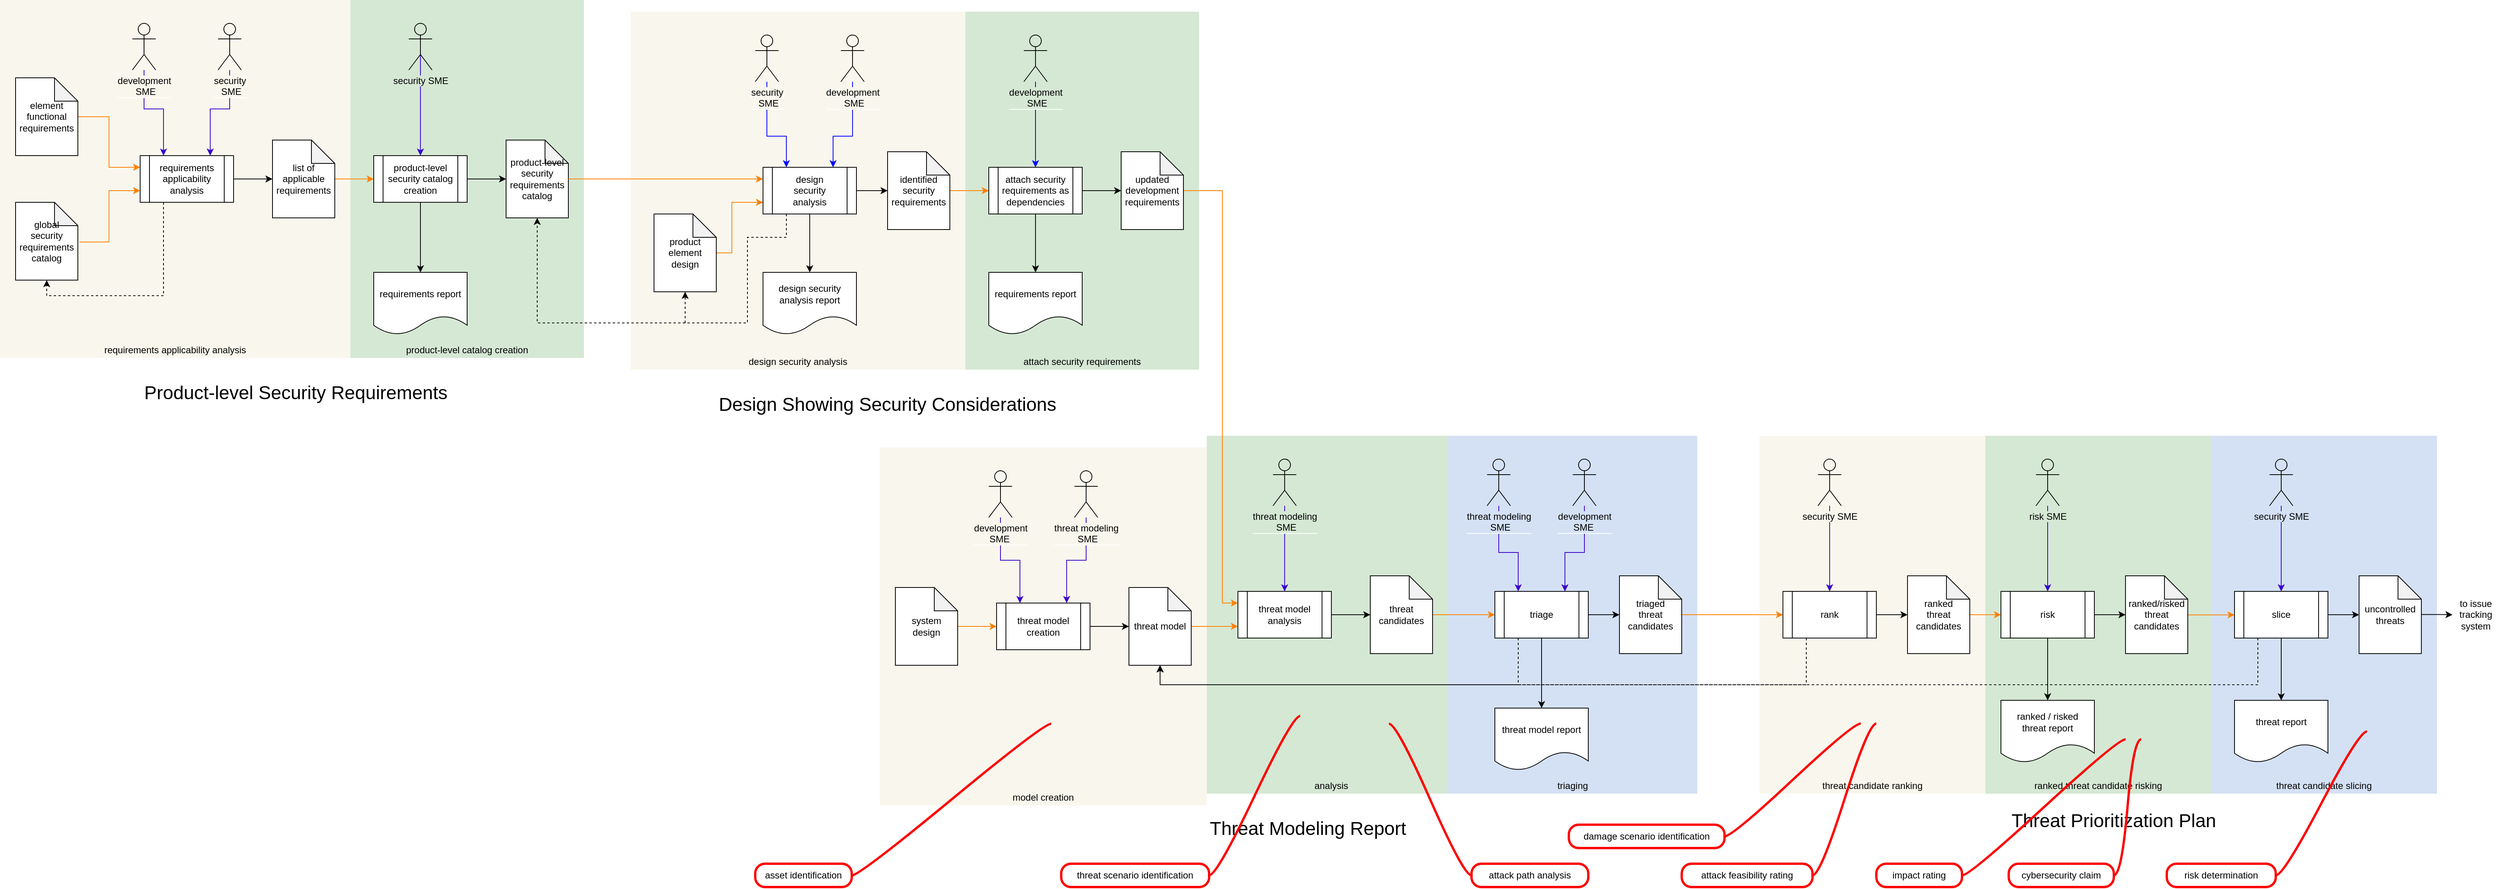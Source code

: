 <mxfile version="17.2.4" type="device" pages="2"><diagram id="Oz4VHGN1nNMEp_QaT7qJ" name="full view"><mxGraphModel dx="5179" dy="1111" grid="1" gridSize="10" guides="1" tooltips="1" connect="1" arrows="1" fold="1" page="0" pageScale="1" pageWidth="850" pageHeight="1100" math="0" shadow="0"><root><mxCell id="0"/><mxCell id="1" value="overall flow" style="" parent="0"/><mxCell id="pozFuQ57fGPCnBzc6li_-57" value="" style="rounded=0;whiteSpace=wrap;html=1;strokeColor=none;fillColor=#D5E8D4;" parent="1" vertex="1"><mxGeometry x="-2170" y="600" width="300" height="460" as="geometry"/></mxCell><mxCell id="sKsDHjl78Vn9EsCBVIiZ-1" value="" style="rounded=0;whiteSpace=wrap;html=1;fillColor=#f9f7ed;strokeColor=none;" parent="1" vertex="1"><mxGeometry x="-1490" y="1175" width="420" height="460" as="geometry"/></mxCell><mxCell id="sKsDHjl78Vn9EsCBVIiZ-2" value="" style="rounded=0;whiteSpace=wrap;html=1;strokeColor=none;fillColor=#D5E8D4;" parent="1" vertex="1"><mxGeometry x="-1070" y="1160" width="310" height="460" as="geometry"/></mxCell><mxCell id="sKsDHjl78Vn9EsCBVIiZ-3" value="" style="rounded=0;whiteSpace=wrap;html=1;strokeColor=none;fillColor=#D4E1F5;" parent="1" vertex="1"><mxGeometry x="-760" y="1160" width="320" height="460" as="geometry"/></mxCell><mxCell id="lnrxjNFZU3uZvi3UB_ph-91" value="&lt;font style=&quot;font-size: 24px&quot;&gt;Threat Modeling Report&lt;/font&gt;" style="text;html=1;strokeColor=none;fillColor=none;align=center;verticalAlign=middle;whiteSpace=wrap;rounded=0;" parent="1" vertex="1"><mxGeometry x="-1240" y="1650" width="600" height="30" as="geometry"/></mxCell><mxCell id="lnrxjNFZU3uZvi3UB_ph-92" value="&lt;font style=&quot;font-size: 24px&quot;&gt;Threat Prioritization Plan&lt;/font&gt;" style="text;html=1;strokeColor=none;fillColor=none;align=center;verticalAlign=middle;whiteSpace=wrap;rounded=0;" parent="1" vertex="1"><mxGeometry x="-120" y="1640" width="430" height="30" as="geometry"/></mxCell><mxCell id="ubSWeTmmX8_9XJLQhyds-2" value="" style="rounded=0;whiteSpace=wrap;html=1;strokeColor=none;fillColor=#D5E8D4;" parent="1" vertex="1"><mxGeometry x="-70" y="1160" width="290" height="460" as="geometry"/></mxCell><mxCell id="ubSWeTmmX8_9XJLQhyds-3" value="" style="rounded=0;whiteSpace=wrap;html=1;fillColor=#f9f7ed;strokeColor=none;connectable=1;" parent="1" vertex="1"><mxGeometry x="-360" y="1160" width="290" height="460" as="geometry"/></mxCell><mxCell id="ubSWeTmmX8_9XJLQhyds-4" value="" style="rounded=0;whiteSpace=wrap;html=1;strokeColor=none;fillColor=#D4E1F5;" parent="1" vertex="1"><mxGeometry x="220" y="1160" width="290" height="460" as="geometry"/></mxCell><mxCell id="ubSWeTmmX8_9XJLQhyds-5" style="edgeStyle=orthogonalEdgeStyle;rounded=0;orthogonalLoop=1;jettySize=auto;html=1;strokeWidth=1;dashed=1;exitX=0.25;exitY=1;exitDx=0;exitDy=0;entryX=0.5;entryY=1;entryDx=0;entryDy=0;entryPerimeter=0;" parent="1" source="ubSWeTmmX8_9XJLQhyds-9" target="sKsDHjl78Vn9EsCBVIiZ-13" edge="1"><mxGeometry relative="1" as="geometry"><Array as="points"><mxPoint x="-300" y="1480"/><mxPoint x="-1130" y="1480"/></Array><mxPoint x="-220" y="1470" as="targetPoint"/></mxGeometry></mxCell><mxCell id="ubSWeTmmX8_9XJLQhyds-6" value="ranked / risked&lt;br&gt;threat report" style="shape=document;whiteSpace=wrap;html=1;boundedLbl=1;" parent="1" vertex="1"><mxGeometry x="-50" y="1500" width="120" height="80" as="geometry"/></mxCell><mxCell id="ubSWeTmmX8_9XJLQhyds-7" style="edgeStyle=orthogonalEdgeStyle;rounded=0;orthogonalLoop=1;jettySize=auto;html=1;entryX=0;entryY=0.5;entryDx=0;entryDy=0;entryPerimeter=0;" parent="1" source="ubSWeTmmX8_9XJLQhyds-9" target="ubSWeTmmX8_9XJLQhyds-15" edge="1"><mxGeometry relative="1" as="geometry"/></mxCell><mxCell id="ubSWeTmmX8_9XJLQhyds-8" style="edgeStyle=orthogonalEdgeStyle;rounded=0;orthogonalLoop=1;jettySize=auto;html=1;exitX=0.5;exitY=1;exitDx=0;exitDy=0;" parent="1" source="ubSWeTmmX8_9XJLQhyds-17" target="ubSWeTmmX8_9XJLQhyds-6" edge="1"><mxGeometry relative="1" as="geometry"/></mxCell><mxCell id="ubSWeTmmX8_9XJLQhyds-9" value="rank" style="shape=process;whiteSpace=wrap;html=1;backgroundOutline=1;" parent="1" vertex="1"><mxGeometry x="-330" y="1360" width="120" height="60" as="geometry"/></mxCell><mxCell id="ubSWeTmmX8_9XJLQhyds-10" style="edgeStyle=orthogonalEdgeStyle;rounded=0;orthogonalLoop=1;jettySize=auto;html=1;entryX=0.5;entryY=0;entryDx=0;entryDy=0;fillColor=#6a00ff;strokeColor=#3700CC;" parent="1" source="ubSWeTmmX8_9XJLQhyds-11" target="ubSWeTmmX8_9XJLQhyds-17" edge="1"><mxGeometry relative="1" as="geometry"/></mxCell><mxCell id="ubSWeTmmX8_9XJLQhyds-11" value="&lt;span style=&quot;background-color: rgb(213 , 232 , 212)&quot;&gt;risk SME&lt;/span&gt;" style="shape=umlActor;verticalLabelPosition=bottom;labelBackgroundColor=#ffffff;verticalAlign=top;html=1;outlineConnect=0;fillColor=#D5E8D4;" parent="1" vertex="1"><mxGeometry x="-5" y="1190" width="30" height="60" as="geometry"/></mxCell><mxCell id="ubSWeTmmX8_9XJLQhyds-14" style="edgeStyle=orthogonalEdgeStyle;rounded=0;orthogonalLoop=1;jettySize=auto;html=1;entryX=0;entryY=0.5;entryDx=0;entryDy=0;fillColor=#fa6800;strokeColor=#FF8000;" parent="1" source="ubSWeTmmX8_9XJLQhyds-15" target="ubSWeTmmX8_9XJLQhyds-17" edge="1"><mxGeometry relative="1" as="geometry"/></mxCell><mxCell id="ubSWeTmmX8_9XJLQhyds-15" value="ranked&lt;br&gt;threat candidates" style="shape=note;whiteSpace=wrap;html=1;backgroundOutline=1;darkOpacity=0.05;" parent="1" vertex="1"><mxGeometry x="-170" y="1340" width="80" height="100" as="geometry"/></mxCell><mxCell id="ubSWeTmmX8_9XJLQhyds-16" value="" style="edgeStyle=orthogonalEdgeStyle;rounded=0;orthogonalLoop=1;jettySize=auto;html=1;" parent="1" source="ubSWeTmmX8_9XJLQhyds-17" target="ubSWeTmmX8_9XJLQhyds-19" edge="1"><mxGeometry relative="1" as="geometry"/></mxCell><mxCell id="ubSWeTmmX8_9XJLQhyds-17" value="risk" style="shape=process;whiteSpace=wrap;html=1;backgroundOutline=1;" parent="1" vertex="1"><mxGeometry x="-50" y="1360" width="120" height="60" as="geometry"/></mxCell><mxCell id="ubSWeTmmX8_9XJLQhyds-18" style="edgeStyle=orthogonalEdgeStyle;rounded=0;orthogonalLoop=1;jettySize=auto;html=1;entryX=0;entryY=0.5;entryDx=0;entryDy=0;fillColor=#fa6800;strokeColor=#FF8000;exitX=1;exitY=0.503;exitDx=0;exitDy=0;exitPerimeter=0;" parent="1" source="ubSWeTmmX8_9XJLQhyds-19" target="ubSWeTmmX8_9XJLQhyds-22" edge="1"><mxGeometry relative="1" as="geometry"><Array as="points"><mxPoint x="240" y="1390"/><mxPoint x="240" y="1390"/></Array></mxGeometry></mxCell><mxCell id="ubSWeTmmX8_9XJLQhyds-19" value="ranked/risked&lt;br&gt;threat candidates" style="shape=note;whiteSpace=wrap;html=1;backgroundOutline=1;darkOpacity=0.05;" parent="1" vertex="1"><mxGeometry x="110" y="1340" width="80" height="100" as="geometry"/></mxCell><mxCell id="ubSWeTmmX8_9XJLQhyds-20" style="edgeStyle=orthogonalEdgeStyle;rounded=0;orthogonalLoop=1;jettySize=auto;html=1;entryX=0;entryY=0.5;entryDx=0;entryDy=0;entryPerimeter=0;" parent="1" source="ubSWeTmmX8_9XJLQhyds-22" target="ubSWeTmmX8_9XJLQhyds-24" edge="1"><mxGeometry relative="1" as="geometry"><mxPoint x="410" y="1390" as="targetPoint"/></mxGeometry></mxCell><mxCell id="ubSWeTmmX8_9XJLQhyds-21" style="edgeStyle=orthogonalEdgeStyle;rounded=0;orthogonalLoop=1;jettySize=auto;html=1;entryX=0.5;entryY=0;entryDx=0;entryDy=0;" parent="1" source="ubSWeTmmX8_9XJLQhyds-22" target="ubSWeTmmX8_9XJLQhyds-25" edge="1"><mxGeometry relative="1" as="geometry"/></mxCell><mxCell id="ubSWeTmmX8_9XJLQhyds-22" value="slice" style="shape=process;whiteSpace=wrap;html=1;backgroundOutline=1;" parent="1" vertex="1"><mxGeometry x="250" y="1360" width="120" height="60" as="geometry"/></mxCell><mxCell id="ubSWeTmmX8_9XJLQhyds-23" style="edgeStyle=orthogonalEdgeStyle;rounded=0;orthogonalLoop=1;jettySize=auto;html=1;entryX=0;entryY=0.5;entryDx=0;entryDy=0;exitX=0.998;exitY=0.498;exitDx=0;exitDy=0;exitPerimeter=0;" parent="1" source="ubSWeTmmX8_9XJLQhyds-24" target="ubSWeTmmX8_9XJLQhyds-28" edge="1"><mxGeometry relative="1" as="geometry"><mxPoint x="490" y="1390" as="sourcePoint"/><mxPoint x="520" y="1390" as="targetPoint"/></mxGeometry></mxCell><mxCell id="ubSWeTmmX8_9XJLQhyds-24" value="uncontrolled threats" style="shape=note;whiteSpace=wrap;html=1;backgroundOutline=1;darkOpacity=0.05;" parent="1" vertex="1"><mxGeometry x="410" y="1340" width="80" height="100" as="geometry"/></mxCell><mxCell id="ubSWeTmmX8_9XJLQhyds-25" value="threat report" style="shape=document;whiteSpace=wrap;html=1;boundedLbl=1;" parent="1" vertex="1"><mxGeometry x="250" y="1500" width="120" height="80" as="geometry"/></mxCell><mxCell id="ubSWeTmmX8_9XJLQhyds-26" style="edgeStyle=orthogonalEdgeStyle;rounded=0;orthogonalLoop=1;jettySize=auto;html=1;entryX=0.5;entryY=0;entryDx=0;entryDy=0;fillColor=#6a00ff;strokeColor=#3700CC;" parent="1" source="ubSWeTmmX8_9XJLQhyds-27" target="ubSWeTmmX8_9XJLQhyds-9" edge="1"><mxGeometry relative="1" as="geometry"/></mxCell><mxCell id="ubSWeTmmX8_9XJLQhyds-27" value="&lt;span style=&quot;background-color: rgb(249 , 247 , 237)&quot;&gt;security SME&lt;/span&gt;" style="shape=umlActor;verticalLabelPosition=bottom;labelBackgroundColor=#ffffff;verticalAlign=top;html=1;outlineConnect=0;fillColor=#F9F7ED;" parent="1" vertex="1"><mxGeometry x="-285" y="1190" width="30" height="60" as="geometry"/></mxCell><mxCell id="ubSWeTmmX8_9XJLQhyds-28" value="to issue tracking system" style="text;html=1;strokeColor=none;fillColor=none;align=center;verticalAlign=middle;whiteSpace=wrap;rounded=0;" parent="1" vertex="1"><mxGeometry x="530" y="1365" width="60" height="50" as="geometry"/></mxCell><mxCell id="ubSWeTmmX8_9XJLQhyds-29" style="edgeStyle=orthogonalEdgeStyle;rounded=0;orthogonalLoop=1;jettySize=auto;html=1;entryX=0.5;entryY=0;entryDx=0;entryDy=0;fillColor=#6a00ff;strokeColor=#3700CC;" parent="1" source="ubSWeTmmX8_9XJLQhyds-30" target="ubSWeTmmX8_9XJLQhyds-22" edge="1"><mxGeometry relative="1" as="geometry"/></mxCell><mxCell id="ubSWeTmmX8_9XJLQhyds-30" value="&lt;span style=&quot;background-color: rgb(212 , 225 , 245)&quot;&gt;security SME&lt;/span&gt;" style="shape=umlActor;verticalLabelPosition=bottom;labelBackgroundColor=#ffffff;verticalAlign=top;html=1;outlineConnect=0;fillColor=#D4E1F5;" parent="1" vertex="1"><mxGeometry x="295" y="1190" width="30" height="60" as="geometry"/></mxCell><mxCell id="ubSWeTmmX8_9XJLQhyds-32" style="edgeStyle=orthogonalEdgeStyle;rounded=0;orthogonalLoop=1;jettySize=auto;html=1;exitX=0.25;exitY=1;exitDx=0;exitDy=0;strokeWidth=1;dashed=1;entryX=0.5;entryY=1;entryDx=0;entryDy=0;entryPerimeter=0;" parent="1" source="ubSWeTmmX8_9XJLQhyds-22" target="sKsDHjl78Vn9EsCBVIiZ-13" edge="1"><mxGeometry relative="1" as="geometry"><Array as="points"><mxPoint x="280" y="1480"/><mxPoint x="-1130" y="1480"/></Array><mxPoint x="420" y="1570" as="sourcePoint"/><mxPoint x="-220" y="1470" as="targetPoint"/></mxGeometry></mxCell><mxCell id="ubSWeTmmX8_9XJLQhyds-33" value="threat candidate slicing" style="text;html=1;strokeColor=none;fillColor=none;align=center;verticalAlign=middle;whiteSpace=wrap;rounded=0;" parent="1" vertex="1"><mxGeometry x="220" y="1600" width="290" height="20" as="geometry"/></mxCell><mxCell id="ubSWeTmmX8_9XJLQhyds-34" value="ranked threat candidate risking" style="text;html=1;strokeColor=none;fillColor=none;align=center;verticalAlign=middle;whiteSpace=wrap;rounded=0;" parent="1" vertex="1"><mxGeometry x="-70" y="1600" width="290" height="20" as="geometry"/></mxCell><mxCell id="ubSWeTmmX8_9XJLQhyds-35" value="threat candidate ranking" style="text;html=1;strokeColor=none;fillColor=none;align=center;verticalAlign=middle;whiteSpace=wrap;rounded=0;" parent="1" vertex="1"><mxGeometry x="-360" y="1600" width="290" height="20" as="geometry"/></mxCell><mxCell id="sKsDHjl78Vn9EsCBVIiZ-4" value="threat model report" style="shape=document;whiteSpace=wrap;html=1;boundedLbl=1;" parent="1" vertex="1"><mxGeometry x="-700" y="1510" width="120" height="80" as="geometry"/></mxCell><mxCell id="sKsDHjl78Vn9EsCBVIiZ-5" style="edgeStyle=orthogonalEdgeStyle;rounded=0;orthogonalLoop=1;jettySize=auto;html=1;entryX=0;entryY=0.5;entryDx=0;entryDy=0;entryPerimeter=0;" parent="1" source="sKsDHjl78Vn9EsCBVIiZ-6" target="sKsDHjl78Vn9EsCBVIiZ-15" edge="1"><mxGeometry relative="1" as="geometry"/></mxCell><mxCell id="sKsDHjl78Vn9EsCBVIiZ-6" value="threat model analysis" style="shape=process;whiteSpace=wrap;html=1;backgroundOutline=1;" parent="1" vertex="1"><mxGeometry x="-1030" y="1360" width="120" height="60" as="geometry"/></mxCell><mxCell id="sKsDHjl78Vn9EsCBVIiZ-7" style="edgeStyle=orthogonalEdgeStyle;rounded=0;orthogonalLoop=1;jettySize=auto;html=1;entryX=0.75;entryY=0;entryDx=0;entryDy=0;fillColor=#6a00ff;strokeColor=#3700CC;" parent="1" source="sKsDHjl78Vn9EsCBVIiZ-35" target="sKsDHjl78Vn9EsCBVIiZ-24" edge="1"><mxGeometry relative="1" as="geometry"/></mxCell><mxCell id="sKsDHjl78Vn9EsCBVIiZ-8" style="edgeStyle=orthogonalEdgeStyle;rounded=0;orthogonalLoop=1;jettySize=auto;html=1;entryX=0.25;entryY=0;entryDx=0;entryDy=0;fillColor=#6a00ff;strokeColor=#3700CC;" parent="1" source="sKsDHjl78Vn9EsCBVIiZ-32" target="sKsDHjl78Vn9EsCBVIiZ-19" edge="1"><mxGeometry relative="1" as="geometry"><mxPoint x="-695" y="930" as="sourcePoint"/><Array as="points"><mxPoint x="-695" y="1310"/><mxPoint x="-670" y="1310"/></Array></mxGeometry></mxCell><mxCell id="sKsDHjl78Vn9EsCBVIiZ-9" style="edgeStyle=orthogonalEdgeStyle;rounded=0;orthogonalLoop=1;jettySize=auto;html=1;entryX=0.5;entryY=0;entryDx=0;entryDy=0;fillColor=#6a00ff;strokeColor=#3700CC;" parent="1" source="sKsDHjl78Vn9EsCBVIiZ-34" target="sKsDHjl78Vn9EsCBVIiZ-6" edge="1"><mxGeometry relative="1" as="geometry"/></mxCell><mxCell id="sKsDHjl78Vn9EsCBVIiZ-10" style="edgeStyle=orthogonalEdgeStyle;rounded=0;orthogonalLoop=1;jettySize=auto;html=1;entryX=0.25;entryY=0;entryDx=0;entryDy=0;fillColor=#6a00ff;strokeColor=#3700CC;" parent="1" source="sKsDHjl78Vn9EsCBVIiZ-36" target="sKsDHjl78Vn9EsCBVIiZ-24" edge="1"><mxGeometry relative="1" as="geometry"/></mxCell><mxCell id="sKsDHjl78Vn9EsCBVIiZ-11" style="edgeStyle=orthogonalEdgeStyle;rounded=0;orthogonalLoop=1;jettySize=auto;html=1;entryX=0.75;entryY=0;entryDx=0;entryDy=0;fillColor=#6a00ff;strokeColor=#3700CC;" parent="1" source="sKsDHjl78Vn9EsCBVIiZ-33" target="sKsDHjl78Vn9EsCBVIiZ-19" edge="1"><mxGeometry relative="1" as="geometry"><mxPoint x="-570" y="1120" as="sourcePoint"/><Array as="points"><mxPoint x="-585" y="1310"/><mxPoint x="-610" y="1310"/></Array></mxGeometry></mxCell><mxCell id="sKsDHjl78Vn9EsCBVIiZ-12" style="edgeStyle=orthogonalEdgeStyle;rounded=0;orthogonalLoop=1;jettySize=auto;html=1;entryX=0;entryY=0.75;entryDx=0;entryDy=0;fillColor=#fa6800;strokeColor=#FF8000;" parent="1" source="sKsDHjl78Vn9EsCBVIiZ-13" target="sKsDHjl78Vn9EsCBVIiZ-6" edge="1"><mxGeometry relative="1" as="geometry"/></mxCell><mxCell id="sKsDHjl78Vn9EsCBVIiZ-13" value="threat model" style="shape=note;whiteSpace=wrap;html=1;backgroundOutline=1;darkOpacity=0.05;" parent="1" vertex="1"><mxGeometry x="-1170" y="1355" width="80" height="100" as="geometry"/></mxCell><mxCell id="sKsDHjl78Vn9EsCBVIiZ-14" style="edgeStyle=orthogonalEdgeStyle;rounded=0;orthogonalLoop=1;jettySize=auto;html=1;entryX=0;entryY=0.5;entryDx=0;entryDy=0;fillColor=#fa6800;strokeColor=#FF8000;" parent="1" source="sKsDHjl78Vn9EsCBVIiZ-15" target="sKsDHjl78Vn9EsCBVIiZ-19" edge="1"><mxGeometry relative="1" as="geometry"/></mxCell><mxCell id="sKsDHjl78Vn9EsCBVIiZ-15" value="threat candidates" style="shape=note;whiteSpace=wrap;html=1;backgroundOutline=1;darkOpacity=0.05;" parent="1" vertex="1"><mxGeometry x="-860" y="1340" width="80" height="100" as="geometry"/></mxCell><mxCell id="sKsDHjl78Vn9EsCBVIiZ-16" style="edgeStyle=orthogonalEdgeStyle;rounded=0;orthogonalLoop=1;jettySize=auto;html=1;entryX=0;entryY=0.5;entryDx=0;entryDy=0;entryPerimeter=0;" parent="1" source="sKsDHjl78Vn9EsCBVIiZ-19" target="sKsDHjl78Vn9EsCBVIiZ-21" edge="1"><mxGeometry relative="1" as="geometry"/></mxCell><mxCell id="sKsDHjl78Vn9EsCBVIiZ-17" style="edgeStyle=orthogonalEdgeStyle;rounded=0;orthogonalLoop=1;jettySize=auto;html=1;entryX=0.5;entryY=0;entryDx=0;entryDy=0;exitX=0.5;exitY=1;exitDx=0;exitDy=0;" parent="1" source="sKsDHjl78Vn9EsCBVIiZ-19" target="sKsDHjl78Vn9EsCBVIiZ-4" edge="1"><mxGeometry relative="1" as="geometry"/></mxCell><mxCell id="sKsDHjl78Vn9EsCBVIiZ-18" style="edgeStyle=orthogonalEdgeStyle;rounded=0;orthogonalLoop=1;jettySize=auto;html=1;exitX=0.25;exitY=1;exitDx=0;exitDy=0;entryX=0.5;entryY=1;entryDx=0;entryDy=0;entryPerimeter=0;strokeWidth=1;dashed=1;" parent="1" source="sKsDHjl78Vn9EsCBVIiZ-19" target="sKsDHjl78Vn9EsCBVIiZ-13" edge="1"><mxGeometry relative="1" as="geometry"><mxPoint x="-1150" y="1650" as="targetPoint"/><Array as="points"><mxPoint x="-670" y="1480"/><mxPoint x="-1130" y="1480"/></Array></mxGeometry></mxCell><mxCell id="sKsDHjl78Vn9EsCBVIiZ-19" value="triage" style="shape=process;whiteSpace=wrap;html=1;backgroundOutline=1;" parent="1" vertex="1"><mxGeometry x="-700" y="1360" width="120" height="60" as="geometry"/></mxCell><mxCell id="pozFuQ57fGPCnBzc6li_-3" style="edgeStyle=orthogonalEdgeStyle;rounded=0;orthogonalLoop=1;jettySize=auto;html=1;entryX=0;entryY=0.5;entryDx=0;entryDy=0;strokeColor=#FF8000;" parent="1" source="sKsDHjl78Vn9EsCBVIiZ-21" target="ubSWeTmmX8_9XJLQhyds-9" edge="1"><mxGeometry relative="1" as="geometry"/></mxCell><mxCell id="sKsDHjl78Vn9EsCBVIiZ-21" value="triaged&lt;br&gt;threat candidates" style="shape=note;whiteSpace=wrap;html=1;backgroundOutline=1;darkOpacity=0.05;" parent="1" vertex="1"><mxGeometry x="-540" y="1340" width="80" height="100" as="geometry"/></mxCell><mxCell id="sKsDHjl78Vn9EsCBVIiZ-23" style="edgeStyle=orthogonalEdgeStyle;rounded=0;orthogonalLoop=1;jettySize=auto;html=1;entryX=0;entryY=0.5;entryDx=0;entryDy=0;entryPerimeter=0;" parent="1" source="sKsDHjl78Vn9EsCBVIiZ-24" target="sKsDHjl78Vn9EsCBVIiZ-13" edge="1"><mxGeometry relative="1" as="geometry"/></mxCell><mxCell id="sKsDHjl78Vn9EsCBVIiZ-24" value="threat model creation" style="shape=process;whiteSpace=wrap;html=1;backgroundOutline=1;" parent="1" vertex="1"><mxGeometry x="-1340" y="1375" width="120" height="60" as="geometry"/></mxCell><mxCell id="sKsDHjl78Vn9EsCBVIiZ-27" value="model creation" style="text;html=1;strokeColor=none;fillColor=none;align=center;verticalAlign=middle;whiteSpace=wrap;rounded=0;" parent="1" vertex="1"><mxGeometry x="-1490" y="1615" width="420" height="20" as="geometry"/></mxCell><mxCell id="sKsDHjl78Vn9EsCBVIiZ-28" value="analysis" style="text;html=1;strokeColor=none;fillColor=none;align=center;verticalAlign=middle;whiteSpace=wrap;rounded=0;" parent="1" vertex="1"><mxGeometry x="-1060" y="1600" width="300" height="20" as="geometry"/></mxCell><mxCell id="sKsDHjl78Vn9EsCBVIiZ-29" value="triaging" style="text;html=1;strokeColor=none;fillColor=none;align=center;verticalAlign=middle;whiteSpace=wrap;rounded=0;" parent="1" vertex="1"><mxGeometry x="-760" y="1600" width="320" height="20" as="geometry"/></mxCell><mxCell id="sKsDHjl78Vn9EsCBVIiZ-30" style="edgeStyle=orthogonalEdgeStyle;rounded=0;orthogonalLoop=1;jettySize=auto;html=1;fillColor=#fa6800;strokeColor=#FF8000;entryX=0;entryY=0.5;entryDx=0;entryDy=0;" parent="1" source="sKsDHjl78Vn9EsCBVIiZ-31" target="sKsDHjl78Vn9EsCBVIiZ-24" edge="1"><mxGeometry relative="1" as="geometry"><mxPoint x="-1340" y="1405" as="targetPoint"/></mxGeometry></mxCell><mxCell id="sKsDHjl78Vn9EsCBVIiZ-31" value="system&lt;br&gt;design" style="shape=note;whiteSpace=wrap;html=1;backgroundOutline=1;darkOpacity=0.05;" parent="1" vertex="1"><mxGeometry x="-1470" y="1355" width="80" height="100" as="geometry"/></mxCell><mxCell id="sKsDHjl78Vn9EsCBVIiZ-32" value="&lt;span style=&quot;background-color: rgb(212 , 225 , 245)&quot;&gt;threat modeling&lt;br&gt;&amp;nbsp; &amp;nbsp; &amp;nbsp; &amp;nbsp; &amp;nbsp;SME&amp;nbsp; &amp;nbsp; &amp;nbsp; &amp;nbsp;&amp;nbsp;&lt;/span&gt;" style="shape=umlActor;verticalLabelPosition=bottom;labelBackgroundColor=#ffffff;verticalAlign=top;html=1;outlineConnect=0;fillColor=#D4E1F5;" parent="1" vertex="1"><mxGeometry x="-710" y="1190" width="30" height="60" as="geometry"/></mxCell><mxCell id="sKsDHjl78Vn9EsCBVIiZ-33" value="&lt;span style=&quot;background-color: rgb(212 , 225 , 245)&quot;&gt;development&lt;br&gt;&amp;nbsp; &amp;nbsp; &amp;nbsp; SME&amp;nbsp; &amp;nbsp; &amp;nbsp; &amp;nbsp;&lt;/span&gt;" style="shape=umlActor;verticalLabelPosition=bottom;labelBackgroundColor=#ffffff;verticalAlign=top;html=1;outlineConnect=0;fillColor=#D4E1F5;" parent="1" vertex="1"><mxGeometry x="-600" y="1190" width="30" height="60" as="geometry"/></mxCell><mxCell id="sKsDHjl78Vn9EsCBVIiZ-34" value="&lt;span style=&quot;background-color: rgb(213 , 232 , 212)&quot;&gt;threat modeling&lt;br&gt;&amp;nbsp; &amp;nbsp; &amp;nbsp; &amp;nbsp; &amp;nbsp;SME&amp;nbsp; &amp;nbsp; &amp;nbsp; &amp;nbsp;&amp;nbsp;&lt;/span&gt;" style="shape=umlActor;verticalLabelPosition=bottom;labelBackgroundColor=#ffffff;verticalAlign=top;html=1;outlineConnect=0;fillColor=#D5E8D4;" parent="1" vertex="1"><mxGeometry x="-985" y="1190" width="30" height="60" as="geometry"/></mxCell><mxCell id="sKsDHjl78Vn9EsCBVIiZ-35" value="&lt;span style=&quot;background-color: rgb(249 , 247 , 237)&quot;&gt;threat modeling&lt;br&gt;&amp;nbsp; &amp;nbsp; &amp;nbsp; &amp;nbsp; &amp;nbsp;SME&amp;nbsp; &amp;nbsp; &amp;nbsp; &amp;nbsp;&amp;nbsp;&lt;/span&gt;" style="shape=umlActor;verticalLabelPosition=bottom;labelBackgroundColor=#ffffff;verticalAlign=top;html=1;outlineConnect=0;fillColor=#F9F7ED;" parent="1" vertex="1"><mxGeometry x="-1240" y="1205" width="30" height="60" as="geometry"/></mxCell><mxCell id="sKsDHjl78Vn9EsCBVIiZ-36" value="&lt;span style=&quot;background-color: rgb(249 , 247 , 237)&quot;&gt;development&lt;br&gt;&amp;nbsp; &amp;nbsp; &amp;nbsp; SME&amp;nbsp; &amp;nbsp; &amp;nbsp; &amp;nbsp;&lt;/span&gt;" style="shape=umlActor;verticalLabelPosition=bottom;labelBackgroundColor=#ffffff;verticalAlign=top;html=1;outlineConnect=0;fillColor=#F9F7ED;" parent="1" vertex="1"><mxGeometry x="-1350" y="1205" width="30" height="60" as="geometry"/></mxCell><mxCell id="pozFuQ57fGPCnBzc6li_-4" value="" style="rounded=0;whiteSpace=wrap;html=1;strokeColor=none;fillColor=#D5E8D4;" parent="1" vertex="1"><mxGeometry x="-1380" y="615" width="300" height="460" as="geometry"/></mxCell><mxCell id="pozFuQ57fGPCnBzc6li_-5" value="" style="rounded=0;whiteSpace=wrap;html=1;fillColor=#f9f7ed;strokeColor=none;" parent="1" vertex="1"><mxGeometry x="-1810" y="615" width="430" height="460" as="geometry"/></mxCell><mxCell id="pozFuQ57fGPCnBzc6li_-6" value="requirements report" style="shape=document;whiteSpace=wrap;html=1;boundedLbl=1;" parent="1" vertex="1"><mxGeometry x="-1350" y="950" width="120" height="80" as="geometry"/></mxCell><mxCell id="pozFuQ57fGPCnBzc6li_-7" style="edgeStyle=orthogonalEdgeStyle;rounded=0;orthogonalLoop=1;jettySize=auto;html=1;exitX=0.25;exitY=1;exitDx=0;exitDy=0;entryX=0.5;entryY=1;entryDx=0;entryDy=0;entryPerimeter=0;dashed=1;" parent="1" source="pozFuQ57fGPCnBzc6li_-22" target="pozFuQ57fGPCnBzc6li_-71" edge="1"><mxGeometry relative="1" as="geometry"><Array as="points"><mxPoint x="-1610" y="905"/><mxPoint x="-1660" y="905"/><mxPoint x="-1660" y="1015"/><mxPoint x="-1930" y="1015"/></Array><mxPoint x="-1750" y="985" as="targetPoint"/></mxGeometry></mxCell><mxCell id="pozFuQ57fGPCnBzc6li_-8" style="edgeStyle=orthogonalEdgeStyle;rounded=0;orthogonalLoop=1;jettySize=auto;html=1;entryX=0.25;entryY=0;entryDx=0;entryDy=0;strokeColor=#0000FF;" parent="1" source="pozFuQ57fGPCnBzc6li_-9" target="pozFuQ57fGPCnBzc6li_-22" edge="1"><mxGeometry relative="1" as="geometry"><mxPoint x="-1290" y="455" as="sourcePoint"/><Array as="points"><mxPoint x="-1635" y="775"/><mxPoint x="-1610" y="775"/></Array></mxGeometry></mxCell><mxCell id="pozFuQ57fGPCnBzc6li_-9" value="&lt;span style=&quot;background-color: rgb(249 , 247 , 237)&quot;&gt;security&lt;br&gt;&amp;nbsp; &amp;nbsp;SME&amp;nbsp;&amp;nbsp;&lt;/span&gt;" style="shape=umlActor;verticalLabelPosition=bottom;labelBackgroundColor=#ffffff;verticalAlign=top;html=1;outlineConnect=0;fillColor=none;" parent="1" vertex="1"><mxGeometry x="-1650" y="645" width="30" height="60" as="geometry"/></mxCell><mxCell id="pozFuQ57fGPCnBzc6li_-10" style="edgeStyle=orthogonalEdgeStyle;rounded=0;orthogonalLoop=1;jettySize=auto;html=1;entryX=0.75;entryY=0;entryDx=0;entryDy=0;strokeColor=#0000FF;" parent="1" source="pozFuQ57fGPCnBzc6li_-12" target="pozFuQ57fGPCnBzc6li_-22" edge="1"><mxGeometry relative="1" as="geometry"><mxPoint x="-1310" y="545" as="sourcePoint"/><Array as="points"><mxPoint x="-1525" y="775"/><mxPoint x="-1550" y="775"/></Array></mxGeometry></mxCell><mxCell id="pozFuQ57fGPCnBzc6li_-11" style="edgeStyle=orthogonalEdgeStyle;rounded=0;orthogonalLoop=1;jettySize=auto;html=1;entryX=0.5;entryY=0;entryDx=0;entryDy=0;strokeColor=#0000FF;" parent="1" source="pozFuQ57fGPCnBzc6li_-27" target="pozFuQ57fGPCnBzc6li_-19" edge="1"><mxGeometry relative="1" as="geometry"><mxPoint x="-1050" y="465" as="sourcePoint"/><Array as="points"><mxPoint x="-1290" y="655"/><mxPoint x="-1290" y="655"/></Array></mxGeometry></mxCell><mxCell id="pozFuQ57fGPCnBzc6li_-12" value="&lt;span style=&quot;background-color: rgb(249 , 247 , 237)&quot;&gt;development&lt;br&gt;&amp;nbsp; &amp;nbsp; &amp;nbsp; &amp;nbsp;SME&amp;nbsp; &amp;nbsp; &amp;nbsp;&amp;nbsp;&lt;/span&gt;" style="shape=umlActor;verticalLabelPosition=bottom;labelBackgroundColor=#ffffff;verticalAlign=top;html=1;outlineConnect=0;fillColor=none;" parent="1" vertex="1"><mxGeometry x="-1540" y="645" width="30" height="60" as="geometry"/></mxCell><mxCell id="pozFuQ57fGPCnBzc6li_-13" style="edgeStyle=orthogonalEdgeStyle;rounded=0;orthogonalLoop=1;jettySize=auto;html=1;entryX=0;entryY=0.75;entryDx=0;entryDy=0;strokeColor=#FF8000;" parent="1" source="pozFuQ57fGPCnBzc6li_-14" target="pozFuQ57fGPCnBzc6li_-22" edge="1"><mxGeometry relative="1" as="geometry"><Array as="points"><mxPoint x="-1680" y="925"/><mxPoint x="-1680" y="860"/></Array></mxGeometry></mxCell><mxCell id="pozFuQ57fGPCnBzc6li_-14" value="product element design" style="shape=note;whiteSpace=wrap;html=1;backgroundOutline=1;darkOpacity=0.05;" parent="1" vertex="1"><mxGeometry x="-1780" y="875" width="80" height="100" as="geometry"/></mxCell><mxCell id="pozFuQ57fGPCnBzc6li_-15" style="edgeStyle=orthogonalEdgeStyle;rounded=0;orthogonalLoop=1;jettySize=auto;html=1;entryX=0;entryY=0.5;entryDx=0;entryDy=0;exitX=1;exitY=0.5;exitDx=0;exitDy=0;entryPerimeter=0;" parent="1" source="pozFuQ57fGPCnBzc6li_-22" target="pozFuQ57fGPCnBzc6li_-29" edge="1"><mxGeometry relative="1" as="geometry"><mxPoint x="-1350" y="845" as="sourcePoint"/></mxGeometry></mxCell><mxCell id="pozFuQ57fGPCnBzc6li_-16" style="edgeStyle=orthogonalEdgeStyle;rounded=0;orthogonalLoop=1;jettySize=auto;html=1;entryX=0;entryY=0.5;entryDx=0;entryDy=0;entryPerimeter=0;" parent="1" source="pozFuQ57fGPCnBzc6li_-19" target="pozFuQ57fGPCnBzc6li_-20" edge="1"><mxGeometry relative="1" as="geometry"/></mxCell><mxCell id="pozFuQ57fGPCnBzc6li_-17" style="edgeStyle=orthogonalEdgeStyle;rounded=0;orthogonalLoop=1;jettySize=auto;html=1;entryX=0.5;entryY=0;entryDx=0;entryDy=0;exitX=0.5;exitY=1;exitDx=0;exitDy=0;" parent="1" source="pozFuQ57fGPCnBzc6li_-19" target="pozFuQ57fGPCnBzc6li_-6" edge="1"><mxGeometry relative="1" as="geometry"/></mxCell><mxCell id="pozFuQ57fGPCnBzc6li_-18" style="edgeStyle=orthogonalEdgeStyle;rounded=0;orthogonalLoop=1;jettySize=auto;html=1;exitX=0.25;exitY=1;exitDx=0;exitDy=0;entryX=0.5;entryY=1;entryDx=0;entryDy=0;entryPerimeter=0;dashed=1;" parent="1" source="pozFuQ57fGPCnBzc6li_-22" target="pozFuQ57fGPCnBzc6li_-14" edge="1"><mxGeometry relative="1" as="geometry"><mxPoint x="-1460" y="1105" as="targetPoint"/><Array as="points"><mxPoint x="-1610" y="905"/><mxPoint x="-1660" y="905"/><mxPoint x="-1660" y="1015"/><mxPoint x="-1740" y="1015"/></Array></mxGeometry></mxCell><mxCell id="pozFuQ57fGPCnBzc6li_-19" value="attach security requirements as dependencies" style="shape=process;whiteSpace=wrap;html=1;backgroundOutline=1;" parent="1" vertex="1"><mxGeometry x="-1350" y="815" width="120" height="60" as="geometry"/></mxCell><mxCell id="pozFuQ57fGPCnBzc6li_-86" style="edgeStyle=orthogonalEdgeStyle;rounded=0;orthogonalLoop=1;jettySize=auto;html=1;entryX=0;entryY=0.25;entryDx=0;entryDy=0;strokeColor=#FF8000;" parent="1" source="pozFuQ57fGPCnBzc6li_-20" target="sKsDHjl78Vn9EsCBVIiZ-6" edge="1"><mxGeometry relative="1" as="geometry"><Array as="points"><mxPoint x="-1050" y="845"/><mxPoint x="-1050" y="1375"/></Array></mxGeometry></mxCell><mxCell id="pozFuQ57fGPCnBzc6li_-20" value="updated development requirements" style="shape=note;whiteSpace=wrap;html=1;backgroundOutline=1;darkOpacity=0.05;" parent="1" vertex="1"><mxGeometry x="-1180" y="795" width="80" height="100" as="geometry"/></mxCell><mxCell id="pozFuQ57fGPCnBzc6li_-21" style="edgeStyle=orthogonalEdgeStyle;rounded=0;orthogonalLoop=1;jettySize=auto;html=1;exitX=0.5;exitY=1;exitDx=0;exitDy=0;entryX=0.5;entryY=0;entryDx=0;entryDy=0;" parent="1" source="pozFuQ57fGPCnBzc6li_-22" target="pozFuQ57fGPCnBzc6li_-30" edge="1"><mxGeometry relative="1" as="geometry"/></mxCell><mxCell id="pozFuQ57fGPCnBzc6li_-22" value="design&lt;br&gt;security&lt;br&gt;analysis" style="shape=process;whiteSpace=wrap;html=1;backgroundOutline=1;" parent="1" vertex="1"><mxGeometry x="-1640" y="815" width="120" height="60" as="geometry"/></mxCell><mxCell id="pozFuQ57fGPCnBzc6li_-25" value="design security analysis" style="text;html=1;strokeColor=none;fillColor=none;align=center;verticalAlign=middle;whiteSpace=wrap;rounded=0;" parent="1" vertex="1"><mxGeometry x="-1810" y="1055" width="430" height="20" as="geometry"/></mxCell><mxCell id="pozFuQ57fGPCnBzc6li_-26" value="attach security requirements" style="text;html=1;strokeColor=none;fillColor=none;align=center;verticalAlign=middle;whiteSpace=wrap;rounded=0;" parent="1" vertex="1"><mxGeometry x="-1380" y="1055" width="300" height="20" as="geometry"/></mxCell><mxCell id="pozFuQ57fGPCnBzc6li_-27" value="&lt;span style=&quot;background-color: rgb(213 , 232 , 212)&quot;&gt;development&lt;/span&gt;&lt;br&gt;&lt;span style=&quot;background-color: rgb(213 , 232 , 212)&quot;&gt;&amp;nbsp; &amp;nbsp; &amp;nbsp; &amp;nbsp;SME&amp;nbsp; &amp;nbsp; &amp;nbsp;&amp;nbsp;&lt;/span&gt;" style="shape=umlActor;verticalLabelPosition=bottom;labelBackgroundColor=#ffffff;verticalAlign=top;html=1;outlineConnect=0;fillColor=none;" parent="1" vertex="1"><mxGeometry x="-1305" y="645" width="30" height="60" as="geometry"/></mxCell><mxCell id="pozFuQ57fGPCnBzc6li_-28" style="edgeStyle=orthogonalEdgeStyle;rounded=0;orthogonalLoop=1;jettySize=auto;html=1;entryX=0;entryY=0.5;entryDx=0;entryDy=0;strokeColor=#FF8000;" parent="1" source="pozFuQ57fGPCnBzc6li_-29" target="pozFuQ57fGPCnBzc6li_-19" edge="1"><mxGeometry relative="1" as="geometry"/></mxCell><mxCell id="pozFuQ57fGPCnBzc6li_-29" value="identified security requirements" style="shape=note;whiteSpace=wrap;html=1;backgroundOutline=1;darkOpacity=0.05;" parent="1" vertex="1"><mxGeometry x="-1480" y="795" width="80" height="100" as="geometry"/></mxCell><mxCell id="pozFuQ57fGPCnBzc6li_-30" value="design security analysis report" style="shape=document;whiteSpace=wrap;html=1;boundedLbl=1;" parent="1" vertex="1"><mxGeometry x="-1640" y="950" width="120" height="80" as="geometry"/></mxCell><mxCell id="pozFuQ57fGPCnBzc6li_-31" value="&lt;font style=&quot;font-size: 24px&quot;&gt;Design Showing Security Considerations&lt;/font&gt;" style="text;html=1;strokeColor=none;fillColor=none;align=center;verticalAlign=middle;whiteSpace=wrap;rounded=0;" parent="1" vertex="1"><mxGeometry x="-1780" y="1105" width="600" height="30" as="geometry"/></mxCell><mxCell id="pozFuQ57fGPCnBzc6li_-56" value="" style="rounded=0;whiteSpace=wrap;html=1;fillColor=#f9f7ed;strokeColor=none;" parent="1" vertex="1"><mxGeometry x="-2620" y="600" width="450" height="460" as="geometry"/></mxCell><mxCell id="pozFuQ57fGPCnBzc6li_-58" value="requirements report" style="shape=document;whiteSpace=wrap;html=1;boundedLbl=1;" parent="1" vertex="1"><mxGeometry x="-2140" y="950" width="120" height="80" as="geometry"/></mxCell><mxCell id="pozFuQ57fGPCnBzc6li_-59" style="edgeStyle=orthogonalEdgeStyle;rounded=0;orthogonalLoop=1;jettySize=auto;html=1;exitX=0.25;exitY=1;exitDx=0;exitDy=0;entryX=0.5;entryY=1;entryDx=0;entryDy=0;entryPerimeter=0;dashed=1;" parent="1" source="pozFuQ57fGPCnBzc6li_-72" target="pozFuQ57fGPCnBzc6li_-74" edge="1"><mxGeometry relative="1" as="geometry"><Array as="points"><mxPoint x="-2410" y="980"/><mxPoint x="-2560" y="980"/></Array></mxGeometry></mxCell><mxCell id="pozFuQ57fGPCnBzc6li_-60" style="edgeStyle=orthogonalEdgeStyle;rounded=0;orthogonalLoop=1;jettySize=auto;html=1;entryX=0.25;entryY=0;entryDx=0;entryDy=0;fillColor=#6a00ff;strokeColor=#3700CC;" parent="1" source="pozFuQ57fGPCnBzc6li_-61" target="pozFuQ57fGPCnBzc6li_-72" edge="1"><mxGeometry relative="1" as="geometry"><mxPoint x="-2430" y="490" as="sourcePoint"/><Array as="points"><mxPoint x="-2435" y="740"/><mxPoint x="-2410" y="740"/></Array></mxGeometry></mxCell><mxCell id="pozFuQ57fGPCnBzc6li_-61" value="&lt;span style=&quot;background-color: rgb(249 , 247 , 237)&quot;&gt;development&lt;/span&gt;&lt;br&gt;&lt;span style=&quot;background-color: rgb(249 , 247 , 237)&quot;&gt;&amp;nbsp; &amp;nbsp; &amp;nbsp; &amp;nbsp;SME&amp;nbsp; &amp;nbsp; &amp;nbsp;&amp;nbsp;&lt;/span&gt;" style="shape=umlActor;verticalLabelPosition=bottom;labelBackgroundColor=#ffffff;verticalAlign=top;html=1;outlineConnect=0;fillColor=none;" parent="1" vertex="1"><mxGeometry x="-2450" y="630" width="30" height="60" as="geometry"/></mxCell><mxCell id="pozFuQ57fGPCnBzc6li_-62" style="edgeStyle=orthogonalEdgeStyle;rounded=0;orthogonalLoop=1;jettySize=auto;html=1;entryX=0.75;entryY=0;entryDx=0;entryDy=0;fillColor=#6a00ff;strokeColor=#3700CC;" parent="1" source="pozFuQ57fGPCnBzc6li_-64" target="pozFuQ57fGPCnBzc6li_-72" edge="1"><mxGeometry relative="1" as="geometry"><Array as="points"><mxPoint x="-2325" y="740"/><mxPoint x="-2350" y="740"/></Array></mxGeometry></mxCell><mxCell id="pozFuQ57fGPCnBzc6li_-63" value="" style="edgeStyle=orthogonalEdgeStyle;rounded=0;orthogonalLoop=1;jettySize=auto;html=1;fillColor=#6a00ff;strokeColor=#3700CC;entryX=0.5;entryY=0;entryDx=0;entryDy=0;" parent="1" target="pozFuQ57fGPCnBzc6li_-70" edge="1"><mxGeometry relative="1" as="geometry"><Array as="points"><mxPoint x="-2080" y="660"/></Array><mxPoint x="-2080" y="690" as="sourcePoint"/></mxGeometry></mxCell><mxCell id="pozFuQ57fGPCnBzc6li_-64" value="&lt;span style=&quot;background-color: rgb(249 , 247 , 237)&quot;&gt;security&lt;/span&gt;&lt;br&gt;&lt;span style=&quot;background-color: rgb(249 , 247 , 237)&quot;&gt;&amp;nbsp; &amp;nbsp;SME&amp;nbsp;&amp;nbsp;&lt;/span&gt;" style="shape=umlActor;verticalLabelPosition=bottom;labelBackgroundColor=#ffffff;verticalAlign=top;html=1;outlineConnect=0;fillColor=none;" parent="1" vertex="1"><mxGeometry x="-2340" y="630" width="30" height="60" as="geometry"/></mxCell><mxCell id="pozFuQ57fGPCnBzc6li_-65" style="edgeStyle=orthogonalEdgeStyle;rounded=0;orthogonalLoop=1;jettySize=auto;html=1;entryX=0;entryY=0.25;entryDx=0;entryDy=0;strokeColor=#FF8000;" parent="1" source="pozFuQ57fGPCnBzc6li_-66" target="pozFuQ57fGPCnBzc6li_-72" edge="1"><mxGeometry relative="1" as="geometry"/></mxCell><mxCell id="pozFuQ57fGPCnBzc6li_-66" value="element functional requirements" style="shape=note;whiteSpace=wrap;html=1;backgroundOutline=1;darkOpacity=0.05;" parent="1" vertex="1"><mxGeometry x="-2600" y="700" width="80" height="100" as="geometry"/></mxCell><mxCell id="pozFuQ57fGPCnBzc6li_-67" style="edgeStyle=orthogonalEdgeStyle;rounded=0;orthogonalLoop=1;jettySize=auto;html=1;entryX=0;entryY=0.5;entryDx=0;entryDy=0;exitX=1;exitY=0.5;exitDx=0;exitDy=0;entryPerimeter=0;" parent="1" source="pozFuQ57fGPCnBzc6li_-72" target="pozFuQ57fGPCnBzc6li_-78" edge="1"><mxGeometry relative="1" as="geometry"><mxPoint x="-2150" y="830" as="sourcePoint"/></mxGeometry></mxCell><mxCell id="pozFuQ57fGPCnBzc6li_-68" style="edgeStyle=orthogonalEdgeStyle;rounded=0;orthogonalLoop=1;jettySize=auto;html=1;entryX=0;entryY=0.5;entryDx=0;entryDy=0;entryPerimeter=0;" parent="1" source="pozFuQ57fGPCnBzc6li_-70" target="pozFuQ57fGPCnBzc6li_-71" edge="1"><mxGeometry relative="1" as="geometry"/></mxCell><mxCell id="pozFuQ57fGPCnBzc6li_-69" style="edgeStyle=orthogonalEdgeStyle;rounded=0;orthogonalLoop=1;jettySize=auto;html=1;entryX=0.5;entryY=0;entryDx=0;entryDy=0;exitX=0.5;exitY=1;exitDx=0;exitDy=0;" parent="1" source="pozFuQ57fGPCnBzc6li_-70" target="pozFuQ57fGPCnBzc6li_-58" edge="1"><mxGeometry relative="1" as="geometry"/></mxCell><mxCell id="pozFuQ57fGPCnBzc6li_-70" value="product-level security catalog&lt;br&gt;creation" style="shape=process;whiteSpace=wrap;html=1;backgroundOutline=1;" parent="1" vertex="1"><mxGeometry x="-2140" y="800" width="120" height="60" as="geometry"/></mxCell><mxCell id="pozFuQ57fGPCnBzc6li_-71" value="product-level security requirements catalog" style="shape=note;whiteSpace=wrap;html=1;backgroundOutline=1;darkOpacity=0.05;" parent="1" vertex="1"><mxGeometry x="-1970" y="780" width="80" height="100" as="geometry"/></mxCell><mxCell id="pozFuQ57fGPCnBzc6li_-72" value="requirements applicability&lt;br&gt;analysis" style="shape=process;whiteSpace=wrap;html=1;backgroundOutline=1;" parent="1" vertex="1"><mxGeometry x="-2440" y="800" width="120" height="60" as="geometry"/></mxCell><mxCell id="pozFuQ57fGPCnBzc6li_-73" style="edgeStyle=orthogonalEdgeStyle;rounded=0;orthogonalLoop=1;jettySize=auto;html=1;exitX=1.025;exitY=0.51;exitDx=0;exitDy=0;exitPerimeter=0;entryX=0;entryY=0.75;entryDx=0;entryDy=0;strokeColor=#FF8000;" parent="1" source="pozFuQ57fGPCnBzc6li_-74" target="pozFuQ57fGPCnBzc6li_-72" edge="1"><mxGeometry relative="1" as="geometry"/></mxCell><mxCell id="pozFuQ57fGPCnBzc6li_-74" value="global&lt;br&gt;security requirements catalog" style="shape=note;whiteSpace=wrap;html=1;backgroundOutline=1;darkOpacity=0.05;" parent="1" vertex="1"><mxGeometry x="-2600" y="860" width="80" height="100" as="geometry"/></mxCell><mxCell id="pozFuQ57fGPCnBzc6li_-75" value="requirements applicability analysis" style="text;html=1;strokeColor=none;fillColor=none;align=center;verticalAlign=middle;whiteSpace=wrap;rounded=0;" parent="1" vertex="1"><mxGeometry x="-2620" y="1040" width="450" height="20" as="geometry"/></mxCell><mxCell id="pozFuQ57fGPCnBzc6li_-76" value="product-level catalog creation" style="text;html=1;strokeColor=none;fillColor=none;align=center;verticalAlign=middle;whiteSpace=wrap;rounded=0;" parent="1" vertex="1"><mxGeometry x="-2170" y="1040" width="300" height="20" as="geometry"/></mxCell><mxCell id="pozFuQ57fGPCnBzc6li_-77" style="edgeStyle=orthogonalEdgeStyle;rounded=0;orthogonalLoop=1;jettySize=auto;html=1;entryX=0;entryY=0.5;entryDx=0;entryDy=0;strokeColor=#FF8000;" parent="1" source="pozFuQ57fGPCnBzc6li_-78" target="pozFuQ57fGPCnBzc6li_-70" edge="1"><mxGeometry relative="1" as="geometry"/></mxCell><mxCell id="pozFuQ57fGPCnBzc6li_-78" value="list of applicable requirements" style="shape=note;whiteSpace=wrap;html=1;backgroundOutline=1;darkOpacity=0.05;" parent="1" vertex="1"><mxGeometry x="-2270" y="780" width="80" height="100" as="geometry"/></mxCell><mxCell id="pozFuQ57fGPCnBzc6li_-79" value="&lt;span style=&quot;background-color: rgb(213 , 232 , 212)&quot;&gt;security SME&lt;/span&gt;" style="shape=umlActor;verticalLabelPosition=bottom;labelBackgroundColor=#ffffff;verticalAlign=top;html=1;outlineConnect=0;fillColor=none;" parent="1" vertex="1"><mxGeometry x="-2095" y="630" width="30" height="60" as="geometry"/></mxCell><mxCell id="pozFuQ57fGPCnBzc6li_-84" value="&lt;font style=&quot;font-size: 24px&quot;&gt;Product-level Security Requirements&lt;/font&gt;" style="text;html=1;strokeColor=none;fillColor=none;align=center;verticalAlign=middle;whiteSpace=wrap;rounded=0;" parent="1" vertex="1"><mxGeometry x="-2540" y="1090" width="600" height="30" as="geometry"/></mxCell><mxCell id="pozFuQ57fGPCnBzc6li_-23" style="edgeStyle=orthogonalEdgeStyle;rounded=0;orthogonalLoop=1;jettySize=auto;html=1;exitX=0.998;exitY=0.5;exitDx=0;exitDy=0;exitPerimeter=0;entryX=0;entryY=0.25;entryDx=0;entryDy=0;strokeColor=#FF8000;" parent="1" source="pozFuQ57fGPCnBzc6li_-71" target="pozFuQ57fGPCnBzc6li_-22" edge="1"><mxGeometry relative="1" as="geometry"><mxPoint x="-1708" y="936" as="sourcePoint"/></mxGeometry></mxCell><mxCell id="TtvR3uoScDkevuimVfsm-2" value="TARA relevant" parent="0"/><mxCell id="pozFuQ57fGPCnBzc6li_-102" value="asset identification" style="whiteSpace=wrap;html=1;rounded=1;arcSize=42;align=center;verticalAlign=middle;strokeWidth=3;autosize=1;spacing=4;treeFolding=1;treeMoving=1;newEdgeStyle={&quot;edgeStyle&quot;:&quot;entityRelationEdgeStyle&quot;,&quot;startArrow&quot;:&quot;none&quot;,&quot;endArrow&quot;:&quot;none&quot;,&quot;segment&quot;:10,&quot;curved&quot;:1};strokeColor=#FF0000;" parent="TtvR3uoScDkevuimVfsm-2" vertex="1"><mxGeometry x="-1650" y="1710" width="124" height="30" as="geometry"/></mxCell><mxCell id="pozFuQ57fGPCnBzc6li_-103" value="" style="edgeStyle=entityRelationEdgeStyle;startArrow=none;endArrow=none;segment=10;curved=1;rounded=0;strokeColor=#FF0000;strokeWidth=3;exitX=0.524;exitY=0.772;exitDx=0;exitDy=0;exitPerimeter=0;" parent="TtvR3uoScDkevuimVfsm-2" source="sKsDHjl78Vn9EsCBVIiZ-1" target="pozFuQ57fGPCnBzc6li_-102" edge="1"><mxGeometry relative="1" as="geometry"><mxPoint x="-760" y="2000" as="sourcePoint"/></mxGeometry></mxCell><mxCell id="pozFuQ57fGPCnBzc6li_-104" value="" style="edgeStyle=entityRelationEdgeStyle;startArrow=none;endArrow=none;segment=10;curved=1;rounded=0;strokeColor=#FF0000;exitX=0.476;exitY=0.772;exitDx=0;exitDy=0;exitPerimeter=0;strokeWidth=3;" parent="TtvR3uoScDkevuimVfsm-2" target="pozFuQ57fGPCnBzc6li_-105" edge="1"><mxGeometry relative="1" as="geometry"><mxPoint x="-836.08" y="1530.12" as="sourcePoint"/></mxGeometry></mxCell><mxCell id="pozFuQ57fGPCnBzc6li_-105" value="attack path analysis" style="whiteSpace=wrap;html=1;rounded=1;arcSize=42;align=center;verticalAlign=middle;strokeWidth=3;autosize=1;spacing=4;treeFolding=1;treeMoving=1;newEdgeStyle={&quot;edgeStyle&quot;:&quot;entityRelationEdgeStyle&quot;,&quot;startArrow&quot;:&quot;none&quot;,&quot;endArrow&quot;:&quot;none&quot;,&quot;segment&quot;:10,&quot;curved&quot;:1};strokeColor=#FF0000;" parent="TtvR3uoScDkevuimVfsm-2" vertex="1"><mxGeometry x="-730" y="1710" width="150" height="30" as="geometry"/></mxCell><mxCell id="pozFuQ57fGPCnBzc6li_-106" value="attack feasibility rating" style="whiteSpace=wrap;html=1;rounded=1;arcSize=42;align=center;verticalAlign=middle;strokeWidth=3;autosize=1;spacing=4;treeFolding=1;treeMoving=1;newEdgeStyle={&quot;edgeStyle&quot;:&quot;entityRelationEdgeStyle&quot;,&quot;startArrow&quot;:&quot;none&quot;,&quot;endArrow&quot;:&quot;none&quot;,&quot;segment&quot;:10,&quot;curved&quot;:1};strokeColor=#FF0000;" parent="TtvR3uoScDkevuimVfsm-2" vertex="1"><mxGeometry x="-460" y="1710" width="168" height="30" as="geometry"/></mxCell><mxCell id="pozFuQ57fGPCnBzc6li_-107" value="" style="edgeStyle=entityRelationEdgeStyle;startArrow=none;endArrow=none;segment=10;curved=1;rounded=0;strokeColor=#FF0000;strokeWidth=3;exitX=0.517;exitY=0.804;exitDx=0;exitDy=0;exitPerimeter=0;" parent="TtvR3uoScDkevuimVfsm-2" source="ubSWeTmmX8_9XJLQhyds-3" target="pozFuQ57fGPCnBzc6li_-106" edge="1"><mxGeometry relative="1" as="geometry"><mxPoint x="270" y="2090" as="sourcePoint"/></mxGeometry></mxCell><mxCell id="pozFuQ57fGPCnBzc6li_-108" value="impact rating" style="whiteSpace=wrap;html=1;rounded=1;arcSize=42;align=center;verticalAlign=middle;strokeWidth=3;autosize=1;spacing=4;treeFolding=1;treeMoving=1;newEdgeStyle={&quot;edgeStyle&quot;:&quot;entityRelationEdgeStyle&quot;,&quot;startArrow&quot;:&quot;none&quot;,&quot;endArrow&quot;:&quot;none&quot;,&quot;segment&quot;:10,&quot;curved&quot;:1};strokeColor=#FF0000;" parent="TtvR3uoScDkevuimVfsm-2" vertex="1"><mxGeometry x="-210" y="1710" width="110" height="30" as="geometry"/></mxCell><mxCell id="pozFuQ57fGPCnBzc6li_-109" value="" style="edgeStyle=entityRelationEdgeStyle;startArrow=none;endArrow=none;segment=10;curved=1;rounded=0;strokeColor=#FF0000;strokeWidth=3;exitX=0.621;exitY=0.848;exitDx=0;exitDy=0;exitPerimeter=0;" parent="TtvR3uoScDkevuimVfsm-2" source="ubSWeTmmX8_9XJLQhyds-2" target="pozFuQ57fGPCnBzc6li_-108" edge="1"><mxGeometry relative="1" as="geometry"><mxPoint x="440" y="2090" as="sourcePoint"/></mxGeometry></mxCell><mxCell id="pozFuQ57fGPCnBzc6li_-110" value="threat scenario identification" style="whiteSpace=wrap;html=1;rounded=1;arcSize=42;align=center;verticalAlign=middle;strokeWidth=3;autosize=1;spacing=4;treeFolding=1;treeMoving=1;newEdgeStyle={&quot;edgeStyle&quot;:&quot;entityRelationEdgeStyle&quot;,&quot;startArrow&quot;:&quot;none&quot;,&quot;endArrow&quot;:&quot;none&quot;,&quot;segment&quot;:10,&quot;curved&quot;:1};strokeColor=#FF0000;" parent="TtvR3uoScDkevuimVfsm-2" vertex="1"><mxGeometry x="-1257" y="1710" width="190" height="30" as="geometry"/></mxCell><mxCell id="pozFuQ57fGPCnBzc6li_-111" value="" style="edgeStyle=entityRelationEdgeStyle;startArrow=none;endArrow=none;segment=10;curved=1;rounded=0;strokeColor=#FF0000;strokeWidth=3;exitX=0.387;exitY=0.783;exitDx=0;exitDy=0;exitPerimeter=0;" parent="TtvR3uoScDkevuimVfsm-2" source="sKsDHjl78Vn9EsCBVIiZ-2" target="pozFuQ57fGPCnBzc6li_-110" edge="1"><mxGeometry relative="1" as="geometry"><mxPoint x="-590" y="2120" as="sourcePoint"/></mxGeometry></mxCell><mxCell id="pozFuQ57fGPCnBzc6li_-112" value="risk determination" style="whiteSpace=wrap;html=1;rounded=1;arcSize=42;align=center;verticalAlign=middle;strokeWidth=3;autosize=1;spacing=4;treeFolding=1;treeMoving=1;newEdgeStyle={&quot;edgeStyle&quot;:&quot;entityRelationEdgeStyle&quot;,&quot;startArrow&quot;:&quot;none&quot;,&quot;endArrow&quot;:&quot;none&quot;,&quot;segment&quot;:10,&quot;curved&quot;:1};strokeColor=#FF0000;" parent="TtvR3uoScDkevuimVfsm-2" vertex="1"><mxGeometry x="163" y="1710" width="140" height="30" as="geometry"/></mxCell><mxCell id="pozFuQ57fGPCnBzc6li_-113" value="" style="edgeStyle=entityRelationEdgeStyle;startArrow=none;endArrow=none;segment=10;curved=1;rounded=0;strokeColor=#FF0000;strokeWidth=3;exitX=0.69;exitY=0.826;exitDx=0;exitDy=0;exitPerimeter=0;" parent="TtvR3uoScDkevuimVfsm-2" source="ubSWeTmmX8_9XJLQhyds-4" target="pozFuQ57fGPCnBzc6li_-112" edge="1"><mxGeometry relative="1" as="geometry"><mxPoint x="-450" y="2020" as="sourcePoint"/></mxGeometry></mxCell><mxCell id="tvrAmICVuCRx7uDoUvIO-3" value="damage scenario identification" style="whiteSpace=wrap;html=1;rounded=1;arcSize=42;align=center;verticalAlign=middle;strokeWidth=3;autosize=1;spacing=4;treeFolding=1;treeMoving=1;newEdgeStyle={&quot;edgeStyle&quot;:&quot;entityRelationEdgeStyle&quot;,&quot;startArrow&quot;:&quot;none&quot;,&quot;endArrow&quot;:&quot;none&quot;,&quot;segment&quot;:10,&quot;curved&quot;:1};strokeColor=#FF0000;" parent="TtvR3uoScDkevuimVfsm-2" vertex="1"><mxGeometry x="-605" y="1659.82" width="200" height="30" as="geometry"/></mxCell><mxCell id="tvrAmICVuCRx7uDoUvIO-4" value="" style="edgeStyle=entityRelationEdgeStyle;startArrow=none;endArrow=none;segment=10;curved=1;rounded=0;strokeColor=#FF0000;strokeWidth=3;exitX=0.448;exitY=0.804;exitDx=0;exitDy=0;exitPerimeter=0;" parent="TtvR3uoScDkevuimVfsm-2" source="ubSWeTmmX8_9XJLQhyds-3" target="tvrAmICVuCRx7uDoUvIO-3" edge="1"><mxGeometry relative="1" as="geometry"><mxPoint x="-170" y="1770" as="sourcePoint"/></mxGeometry></mxCell><mxCell id="Gq4W9nncryQnotrjd2PB-3" value="cybersecurity claim" style="whiteSpace=wrap;html=1;rounded=1;arcSize=42;align=center;verticalAlign=middle;strokeWidth=3;autosize=1;spacing=4;treeFolding=1;treeMoving=1;newEdgeStyle={&quot;edgeStyle&quot;:&quot;entityRelationEdgeStyle&quot;,&quot;startArrow&quot;:&quot;none&quot;,&quot;endArrow&quot;:&quot;none&quot;,&quot;segment&quot;:10,&quot;curved&quot;:1};strokeColor=#FF0000;" vertex="1" parent="TtvR3uoScDkevuimVfsm-2"><mxGeometry x="-40" y="1710" width="135" height="30" as="geometry"/></mxCell><mxCell id="Gq4W9nncryQnotrjd2PB-4" value="" style="edgeStyle=entityRelationEdgeStyle;startArrow=none;endArrow=none;segment=10;curved=1;rounded=0;strokeColor=#FF0000;strokeWidth=3;exitX=0.69;exitY=0.848;exitDx=0;exitDy=0;exitPerimeter=0;" edge="1" parent="TtvR3uoScDkevuimVfsm-2" target="Gq4W9nncryQnotrjd2PB-3" source="ubSWeTmmX8_9XJLQhyds-2"><mxGeometry relative="1" as="geometry"><mxPoint x="50" y="1530" as="sourcePoint"/></mxGeometry></mxCell><mxCell id="lnrxjNFZU3uZvi3UB_ph-1" value="process interaction" parent="0" visible="0"/><mxCell id="lnrxjNFZU3uZvi3UB_ph-6" style="edgeStyle=orthogonalEdgeStyle;rounded=0;orthogonalLoop=1;jettySize=auto;html=1;entryX=0;entryY=0.5;entryDx=0;entryDy=0;exitX=1;exitY=0.5;exitDx=0;exitDy=0;" parent="lnrxjNFZU3uZvi3UB_ph-1" source="lnrxjNFZU3uZvi3UB_ph-2" target="lnrxjNFZU3uZvi3UB_ph-5" edge="1"><mxGeometry relative="1" as="geometry"><Array as="points"/></mxGeometry></mxCell><mxCell id="lnrxjNFZU3uZvi3UB_ph-23" style="edgeStyle=orthogonalEdgeStyle;rounded=0;orthogonalLoop=1;jettySize=auto;html=1;entryX=0;entryY=0.5;entryDx=0;entryDy=0;exitX=1;exitY=0.5;exitDx=0;exitDy=0;" parent="lnrxjNFZU3uZvi3UB_ph-1" source="lnrxjNFZU3uZvi3UB_ph-5" target="lnrxjNFZU3uZvi3UB_ph-11" edge="1"><mxGeometry relative="1" as="geometry"><Array as="points"><mxPoint x="-280" y="370"/><mxPoint x="-290" y="370"/><mxPoint x="-290" y="380"/></Array><mxPoint x="-170" y="398" as="targetPoint"/></mxGeometry></mxCell><mxCell id="lnrxjNFZU3uZvi3UB_ph-2" value="Product-level&lt;br&gt;Security Requirements" style="rounded=0;whiteSpace=wrap;html=1;" parent="lnrxjNFZU3uZvi3UB_ph-1" vertex="1"><mxGeometry x="-560" y="350" width="120" height="60" as="geometry"/></mxCell><mxCell id="lnrxjNFZU3uZvi3UB_ph-5" value="Design Showing Security Considerations" style="rounded=0;whiteSpace=wrap;html=1;" parent="lnrxjNFZU3uZvi3UB_ph-1" vertex="1"><mxGeometry x="-400" y="350" width="120" height="60" as="geometry"/></mxCell><mxCell id="eEKUyIhuzSQ4ukCI-L0V-2" style="edgeStyle=orthogonalEdgeStyle;rounded=0;orthogonalLoop=1;jettySize=auto;html=1;entryX=0;entryY=0.5;entryDx=0;entryDy=0;" parent="lnrxjNFZU3uZvi3UB_ph-1" source="lnrxjNFZU3uZvi3UB_ph-11" target="lnrxjNFZU3uZvi3UB_ph-12" edge="1"><mxGeometry relative="1" as="geometry"/></mxCell><mxCell id="lnrxjNFZU3uZvi3UB_ph-11" value="Threat Modeling Report" style="rounded=0;whiteSpace=wrap;html=1;" parent="lnrxjNFZU3uZvi3UB_ph-1" vertex="1"><mxGeometry x="-220.03" y="350" width="120" height="60" as="geometry"/></mxCell><mxCell id="lnrxjNFZU3uZvi3UB_ph-12" value="Threat Prioritization Plan" style="rounded=0;whiteSpace=wrap;html=1;" parent="lnrxjNFZU3uZvi3UB_ph-1" vertex="1"><mxGeometry x="-60.03" y="350" width="120" height="60" as="geometry"/></mxCell><mxCell id="lnrxjNFZU3uZvi3UB_ph-16" style="edgeStyle=orthogonalEdgeStyle;rounded=0;orthogonalLoop=1;jettySize=auto;html=1;entryX=0;entryY=0.75;entryDx=0;entryDy=0;exitX=1;exitY=0.75;exitDx=0;exitDy=0;strokeColor=#FF8000;" parent="lnrxjNFZU3uZvi3UB_ph-1" source="lnrxjNFZU3uZvi3UB_ph-5" target="lnrxjNFZU3uZvi3UB_ph-2" edge="1"><mxGeometry relative="1" as="geometry"><Array as="points"><mxPoint x="-260" y="395"/><mxPoint x="-260" y="430"/><mxPoint x="-580" y="430"/><mxPoint x="-580" y="395"/></Array></mxGeometry></mxCell><mxCell id="pozFuQ57fGPCnBzc6li_-88" style="edgeStyle=orthogonalEdgeStyle;rounded=0;orthogonalLoop=1;jettySize=auto;html=1;entryX=0;entryY=0.75;entryDx=0;entryDy=0;exitX=1;exitY=0.75;exitDx=0;exitDy=0;strokeColor=#FF8000;" parent="lnrxjNFZU3uZvi3UB_ph-1" source="lnrxjNFZU3uZvi3UB_ph-12" target="lnrxjNFZU3uZvi3UB_ph-11" edge="1"><mxGeometry relative="1" as="geometry"><Array as="points"><mxPoint x="79.97" y="395"/><mxPoint x="79.97" y="430"/><mxPoint x="-240.03" y="430"/><mxPoint x="-240.03" y="395"/></Array><mxPoint x="-290.03" y="405" as="sourcePoint"/><mxPoint x="-570.03" y="405" as="targetPoint"/></mxGeometry></mxCell></root></mxGraphModel></diagram><diagram id="fYaIuUijySO1GuTJWRqj" name="processes"><mxGraphModel dx="6779" dy="-489" grid="1" gridSize="10" guides="1" tooltips="1" connect="1" arrows="1" fold="1" page="0" pageScale="1" pageWidth="850" pageHeight="1100" math="0" shadow="0"><root><mxCell id="nt4A36XUKgA60ntTlZA5-0"/><mxCell id="nt4A36XUKgA60ntTlZA5-1" value="workflow" parent="nt4A36XUKgA60ntTlZA5-0"/><mxCell id="vt_gtIYbkEOsdz1Gv3Q9-0" value="" style="rounded=0;whiteSpace=wrap;html=1;strokeColor=none;fillColor=#D5E8D4;" parent="nt4A36XUKgA60ntTlZA5-1" vertex="1"><mxGeometry x="-3650" y="2880" width="300" height="460" as="geometry"/></mxCell><mxCell id="vt_gtIYbkEOsdz1Gv3Q9-1" value="" style="rounded=0;whiteSpace=wrap;html=1;fillColor=#f9f7ed;strokeColor=none;" parent="nt4A36XUKgA60ntTlZA5-1" vertex="1"><mxGeometry x="-4080" y="2880" width="430" height="460" as="geometry"/></mxCell><mxCell id="vt_gtIYbkEOsdz1Gv3Q9-2" value="requirements report" style="shape=document;whiteSpace=wrap;html=1;boundedLbl=1;" parent="nt4A36XUKgA60ntTlZA5-1" vertex="1"><mxGeometry x="-3620" y="3215" width="120" height="80" as="geometry"/></mxCell><mxCell id="vt_gtIYbkEOsdz1Gv3Q9-3" style="edgeStyle=orthogonalEdgeStyle;rounded=0;orthogonalLoop=1;jettySize=auto;html=1;exitX=0.25;exitY=1;exitDx=0;exitDy=0;entryX=0.5;entryY=1;entryDx=0;entryDy=0;entryPerimeter=0;dashed=1;" parent="nt4A36XUKgA60ntTlZA5-1" source="vt_gtIYbkEOsdz1Gv3Q9-18" target="vt_gtIYbkEOsdz1Gv3Q9-25" edge="1"><mxGeometry relative="1" as="geometry"><Array as="points"><mxPoint x="-3880" y="3170"/><mxPoint x="-3930" y="3170"/><mxPoint x="-3930" y="3280"/><mxPoint x="-4140" y="3280"/></Array><mxPoint x="-4020" y="3250" as="targetPoint"/></mxGeometry></mxCell><mxCell id="vt_gtIYbkEOsdz1Gv3Q9-4" style="edgeStyle=orthogonalEdgeStyle;rounded=0;orthogonalLoop=1;jettySize=auto;html=1;entryX=0.25;entryY=0;entryDx=0;entryDy=0;strokeColor=#0000FF;" parent="nt4A36XUKgA60ntTlZA5-1" source="vt_gtIYbkEOsdz1Gv3Q9-5" target="vt_gtIYbkEOsdz1Gv3Q9-18" edge="1"><mxGeometry relative="1" as="geometry"><mxPoint x="-3560" y="2720" as="sourcePoint"/><Array as="points"><mxPoint x="-3905" y="3040"/><mxPoint x="-3880" y="3040"/></Array></mxGeometry></mxCell><mxCell id="vt_gtIYbkEOsdz1Gv3Q9-5" value="&lt;span style=&quot;background-color: rgb(249 , 247 , 237)&quot;&gt;security&lt;br&gt;&amp;nbsp; &amp;nbsp;SME&amp;nbsp;&amp;nbsp;&lt;/span&gt;" style="shape=umlActor;verticalLabelPosition=bottom;labelBackgroundColor=#ffffff;verticalAlign=top;html=1;outlineConnect=0;fillColor=none;" parent="nt4A36XUKgA60ntTlZA5-1" vertex="1"><mxGeometry x="-3920" y="2910" width="30" height="60" as="geometry"/></mxCell><mxCell id="vt_gtIYbkEOsdz1Gv3Q9-6" style="edgeStyle=orthogonalEdgeStyle;rounded=0;orthogonalLoop=1;jettySize=auto;html=1;entryX=0.75;entryY=0;entryDx=0;entryDy=0;strokeColor=#0000FF;" parent="nt4A36XUKgA60ntTlZA5-1" source="vt_gtIYbkEOsdz1Gv3Q9-8" target="vt_gtIYbkEOsdz1Gv3Q9-18" edge="1"><mxGeometry relative="1" as="geometry"><mxPoint x="-3580" y="2810" as="sourcePoint"/><Array as="points"><mxPoint x="-3795" y="3040"/><mxPoint x="-3820" y="3040"/></Array></mxGeometry></mxCell><mxCell id="vt_gtIYbkEOsdz1Gv3Q9-7" style="edgeStyle=orthogonalEdgeStyle;rounded=0;orthogonalLoop=1;jettySize=auto;html=1;entryX=0.5;entryY=0;entryDx=0;entryDy=0;strokeColor=#0000FF;" parent="nt4A36XUKgA60ntTlZA5-1" source="vt_gtIYbkEOsdz1Gv3Q9-21" target="vt_gtIYbkEOsdz1Gv3Q9-15" edge="1"><mxGeometry relative="1" as="geometry"><mxPoint x="-3320" y="2730" as="sourcePoint"/><Array as="points"><mxPoint x="-3560" y="2920"/><mxPoint x="-3560" y="2920"/></Array></mxGeometry></mxCell><mxCell id="vt_gtIYbkEOsdz1Gv3Q9-8" value="&lt;span style=&quot;background-color: rgb(249 , 247 , 237)&quot;&gt;development&lt;br&gt;&amp;nbsp; &amp;nbsp; &amp;nbsp; &amp;nbsp;SME&amp;nbsp; &amp;nbsp; &amp;nbsp;&amp;nbsp;&lt;/span&gt;" style="shape=umlActor;verticalLabelPosition=bottom;labelBackgroundColor=#ffffff;verticalAlign=top;html=1;outlineConnect=0;fillColor=none;" parent="nt4A36XUKgA60ntTlZA5-1" vertex="1"><mxGeometry x="-3810" y="2910" width="30" height="60" as="geometry"/></mxCell><mxCell id="vt_gtIYbkEOsdz1Gv3Q9-9" style="edgeStyle=orthogonalEdgeStyle;rounded=0;orthogonalLoop=1;jettySize=auto;html=1;entryX=0;entryY=0.75;entryDx=0;entryDy=0;strokeColor=#FF8000;" parent="nt4A36XUKgA60ntTlZA5-1" source="vt_gtIYbkEOsdz1Gv3Q9-10" target="vt_gtIYbkEOsdz1Gv3Q9-18" edge="1"><mxGeometry relative="1" as="geometry"><Array as="points"><mxPoint x="-3950" y="3190"/><mxPoint x="-3950" y="3125"/></Array></mxGeometry></mxCell><mxCell id="vt_gtIYbkEOsdz1Gv3Q9-10" value="product element design" style="shape=note;whiteSpace=wrap;html=1;backgroundOutline=1;darkOpacity=0.05;" parent="nt4A36XUKgA60ntTlZA5-1" vertex="1"><mxGeometry x="-4050" y="3140" width="80" height="100" as="geometry"/></mxCell><mxCell id="vt_gtIYbkEOsdz1Gv3Q9-11" style="edgeStyle=orthogonalEdgeStyle;rounded=0;orthogonalLoop=1;jettySize=auto;html=1;entryX=0;entryY=0.5;entryDx=0;entryDy=0;exitX=1;exitY=0.5;exitDx=0;exitDy=0;entryPerimeter=0;" parent="nt4A36XUKgA60ntTlZA5-1" source="vt_gtIYbkEOsdz1Gv3Q9-18" target="vt_gtIYbkEOsdz1Gv3Q9-23" edge="1"><mxGeometry relative="1" as="geometry"><mxPoint x="-3620" y="3110" as="sourcePoint"/></mxGeometry></mxCell><mxCell id="vt_gtIYbkEOsdz1Gv3Q9-12" style="edgeStyle=orthogonalEdgeStyle;rounded=0;orthogonalLoop=1;jettySize=auto;html=1;entryX=0;entryY=0.5;entryDx=0;entryDy=0;entryPerimeter=0;" parent="nt4A36XUKgA60ntTlZA5-1" source="vt_gtIYbkEOsdz1Gv3Q9-15" target="vt_gtIYbkEOsdz1Gv3Q9-16" edge="1"><mxGeometry relative="1" as="geometry"/></mxCell><mxCell id="vt_gtIYbkEOsdz1Gv3Q9-13" style="edgeStyle=orthogonalEdgeStyle;rounded=0;orthogonalLoop=1;jettySize=auto;html=1;entryX=0.5;entryY=0;entryDx=0;entryDy=0;exitX=0.5;exitY=1;exitDx=0;exitDy=0;" parent="nt4A36XUKgA60ntTlZA5-1" source="vt_gtIYbkEOsdz1Gv3Q9-15" target="vt_gtIYbkEOsdz1Gv3Q9-2" edge="1"><mxGeometry relative="1" as="geometry"/></mxCell><mxCell id="vt_gtIYbkEOsdz1Gv3Q9-14" style="edgeStyle=orthogonalEdgeStyle;rounded=0;orthogonalLoop=1;jettySize=auto;html=1;exitX=0.25;exitY=1;exitDx=0;exitDy=0;entryX=0.5;entryY=1;entryDx=0;entryDy=0;entryPerimeter=0;dashed=1;" parent="nt4A36XUKgA60ntTlZA5-1" source="vt_gtIYbkEOsdz1Gv3Q9-18" target="vt_gtIYbkEOsdz1Gv3Q9-10" edge="1"><mxGeometry relative="1" as="geometry"><mxPoint x="-3730" y="3370" as="targetPoint"/><Array as="points"><mxPoint x="-3880" y="3170"/><mxPoint x="-3930" y="3170"/><mxPoint x="-3930" y="3280"/><mxPoint x="-4010" y="3280"/></Array></mxGeometry></mxCell><mxCell id="vt_gtIYbkEOsdz1Gv3Q9-15" value="attach security requirements as dependencies" style="shape=process;whiteSpace=wrap;html=1;backgroundOutline=1;" parent="nt4A36XUKgA60ntTlZA5-1" vertex="1"><mxGeometry x="-3620" y="3080" width="120" height="60" as="geometry"/></mxCell><mxCell id="vt_gtIYbkEOsdz1Gv3Q9-16" value="updated development requirements" style="shape=note;whiteSpace=wrap;html=1;backgroundOutline=1;darkOpacity=0.05;" parent="nt4A36XUKgA60ntTlZA5-1" vertex="1"><mxGeometry x="-3450" y="3060" width="80" height="100" as="geometry"/></mxCell><mxCell id="vt_gtIYbkEOsdz1Gv3Q9-17" style="edgeStyle=orthogonalEdgeStyle;rounded=0;orthogonalLoop=1;jettySize=auto;html=1;exitX=0.5;exitY=1;exitDx=0;exitDy=0;entryX=0.5;entryY=0;entryDx=0;entryDy=0;" parent="nt4A36XUKgA60ntTlZA5-1" source="vt_gtIYbkEOsdz1Gv3Q9-18" target="vt_gtIYbkEOsdz1Gv3Q9-24" edge="1"><mxGeometry relative="1" as="geometry"/></mxCell><mxCell id="vt_gtIYbkEOsdz1Gv3Q9-18" value="design&lt;br&gt;security&lt;br&gt;analysis" style="shape=process;whiteSpace=wrap;html=1;backgroundOutline=1;" parent="nt4A36XUKgA60ntTlZA5-1" vertex="1"><mxGeometry x="-3910" y="3080" width="120" height="60" as="geometry"/></mxCell><mxCell id="vt_gtIYbkEOsdz1Gv3Q9-19" value="design security analysis" style="text;html=1;strokeColor=none;fillColor=none;align=center;verticalAlign=middle;whiteSpace=wrap;rounded=0;" parent="nt4A36XUKgA60ntTlZA5-1" vertex="1"><mxGeometry x="-4080" y="3320" width="430" height="20" as="geometry"/></mxCell><mxCell id="vt_gtIYbkEOsdz1Gv3Q9-20" value="attach security requirements" style="text;html=1;strokeColor=none;fillColor=none;align=center;verticalAlign=middle;whiteSpace=wrap;rounded=0;" parent="nt4A36XUKgA60ntTlZA5-1" vertex="1"><mxGeometry x="-3650" y="3320" width="300" height="20" as="geometry"/></mxCell><mxCell id="vt_gtIYbkEOsdz1Gv3Q9-21" value="&lt;span style=&quot;background-color: rgb(213 , 232 , 212)&quot;&gt;development&lt;/span&gt;&lt;br&gt;&lt;span style=&quot;background-color: rgb(213 , 232 , 212)&quot;&gt;&amp;nbsp; &amp;nbsp; &amp;nbsp; &amp;nbsp;SME&amp;nbsp; &amp;nbsp; &amp;nbsp;&amp;nbsp;&lt;/span&gt;" style="shape=umlActor;verticalLabelPosition=bottom;labelBackgroundColor=#ffffff;verticalAlign=top;html=1;outlineConnect=0;fillColor=none;" parent="nt4A36XUKgA60ntTlZA5-1" vertex="1"><mxGeometry x="-3575" y="2910" width="30" height="60" as="geometry"/></mxCell><mxCell id="vt_gtIYbkEOsdz1Gv3Q9-22" style="edgeStyle=orthogonalEdgeStyle;rounded=0;orthogonalLoop=1;jettySize=auto;html=1;entryX=0;entryY=0.5;entryDx=0;entryDy=0;strokeColor=#FF8000;" parent="nt4A36XUKgA60ntTlZA5-1" source="vt_gtIYbkEOsdz1Gv3Q9-23" target="vt_gtIYbkEOsdz1Gv3Q9-15" edge="1"><mxGeometry relative="1" as="geometry"/></mxCell><mxCell id="vt_gtIYbkEOsdz1Gv3Q9-23" value="identified security requirements" style="shape=note;whiteSpace=wrap;html=1;backgroundOutline=1;darkOpacity=0.05;" parent="nt4A36XUKgA60ntTlZA5-1" vertex="1"><mxGeometry x="-3750" y="3060" width="80" height="100" as="geometry"/></mxCell><mxCell id="vt_gtIYbkEOsdz1Gv3Q9-24" value="design security analysis report" style="shape=document;whiteSpace=wrap;html=1;boundedLbl=1;" parent="nt4A36XUKgA60ntTlZA5-1" vertex="1"><mxGeometry x="-3910" y="3215" width="120" height="80" as="geometry"/></mxCell><mxCell id="vt_gtIYbkEOsdz1Gv3Q9-25" value="product-level security requirements catalog" style="shape=note;whiteSpace=wrap;html=1;backgroundOutline=1;darkOpacity=0.05;" parent="nt4A36XUKgA60ntTlZA5-1" vertex="1"><mxGeometry x="-4180" y="3045" width="80" height="100" as="geometry"/></mxCell><mxCell id="vt_gtIYbkEOsdz1Gv3Q9-26" style="edgeStyle=orthogonalEdgeStyle;rounded=0;orthogonalLoop=1;jettySize=auto;html=1;exitX=0.998;exitY=0.5;exitDx=0;exitDy=0;exitPerimeter=0;entryX=0;entryY=0.25;entryDx=0;entryDy=0;strokeColor=#FF8000;" parent="nt4A36XUKgA60ntTlZA5-1" source="vt_gtIYbkEOsdz1Gv3Q9-25" target="vt_gtIYbkEOsdz1Gv3Q9-18" edge="1"><mxGeometry relative="1" as="geometry"><mxPoint x="-3978" y="3201" as="sourcePoint"/></mxGeometry></mxCell><mxCell id="zd9Hb2fchRFQWG5ULuG4-65" value="" style="rounded=0;whiteSpace=wrap;html=1;fillColor=#f9f7ed;strokeColor=none;" parent="nt4A36XUKgA60ntTlZA5-1" vertex="1"><mxGeometry x="-4190" y="3455" width="420" height="460" as="geometry"/></mxCell><mxCell id="zd9Hb2fchRFQWG5ULuG4-66" value="" style="rounded=0;whiteSpace=wrap;html=1;strokeColor=none;fillColor=#D5E8D4;" parent="nt4A36XUKgA60ntTlZA5-1" vertex="1"><mxGeometry x="-3770" y="3440" width="420" height="460" as="geometry"/></mxCell><mxCell id="zd9Hb2fchRFQWG5ULuG4-67" value="" style="rounded=0;whiteSpace=wrap;html=1;strokeColor=none;fillColor=#D4E1F5;" parent="nt4A36XUKgA60ntTlZA5-1" vertex="1"><mxGeometry x="-3350" y="3440" width="320" height="460" as="geometry"/></mxCell><mxCell id="zd9Hb2fchRFQWG5ULuG4-68" value="threat model report" style="shape=document;whiteSpace=wrap;html=1;boundedLbl=1;" parent="nt4A36XUKgA60ntTlZA5-1" vertex="1"><mxGeometry x="-3290" y="3790" width="120" height="80" as="geometry"/></mxCell><mxCell id="zd9Hb2fchRFQWG5ULuG4-69" style="edgeStyle=orthogonalEdgeStyle;rounded=0;orthogonalLoop=1;jettySize=auto;html=1;entryX=0;entryY=0.5;entryDx=0;entryDy=0;entryPerimeter=0;" parent="nt4A36XUKgA60ntTlZA5-1" source="zd9Hb2fchRFQWG5ULuG4-70" target="zd9Hb2fchRFQWG5ULuG4-79" edge="1"><mxGeometry relative="1" as="geometry"/></mxCell><mxCell id="zd9Hb2fchRFQWG5ULuG4-70" value="threat model analysis" style="shape=process;whiteSpace=wrap;html=1;backgroundOutline=1;" parent="nt4A36XUKgA60ntTlZA5-1" vertex="1"><mxGeometry x="-3620" y="3640" width="120" height="60" as="geometry"/></mxCell><mxCell id="zd9Hb2fchRFQWG5ULuG4-71" style="edgeStyle=orthogonalEdgeStyle;rounded=0;orthogonalLoop=1;jettySize=auto;html=1;entryX=0.75;entryY=0;entryDx=0;entryDy=0;fillColor=#6a00ff;strokeColor=#3700CC;" parent="nt4A36XUKgA60ntTlZA5-1" source="zd9Hb2fchRFQWG5ULuG4-95" target="zd9Hb2fchRFQWG5ULuG4-86" edge="1"><mxGeometry relative="1" as="geometry"/></mxCell><mxCell id="zd9Hb2fchRFQWG5ULuG4-72" style="edgeStyle=orthogonalEdgeStyle;rounded=0;orthogonalLoop=1;jettySize=auto;html=1;entryX=0.25;entryY=0;entryDx=0;entryDy=0;fillColor=#6a00ff;strokeColor=#3700CC;" parent="nt4A36XUKgA60ntTlZA5-1" source="zd9Hb2fchRFQWG5ULuG4-92" target="zd9Hb2fchRFQWG5ULuG4-83" edge="1"><mxGeometry relative="1" as="geometry"><mxPoint x="-3285" y="3210" as="sourcePoint"/><Array as="points"><mxPoint x="-3285" y="3590"/><mxPoint x="-3260" y="3590"/></Array></mxGeometry></mxCell><mxCell id="zd9Hb2fchRFQWG5ULuG4-73" style="edgeStyle=orthogonalEdgeStyle;rounded=0;orthogonalLoop=1;jettySize=auto;html=1;entryX=0.5;entryY=0;entryDx=0;entryDy=0;fillColor=#6a00ff;strokeColor=#3700CC;" parent="nt4A36XUKgA60ntTlZA5-1" source="zd9Hb2fchRFQWG5ULuG4-94" target="zd9Hb2fchRFQWG5ULuG4-70" edge="1"><mxGeometry relative="1" as="geometry"/></mxCell><mxCell id="zd9Hb2fchRFQWG5ULuG4-74" style="edgeStyle=orthogonalEdgeStyle;rounded=0;orthogonalLoop=1;jettySize=auto;html=1;entryX=0.25;entryY=0;entryDx=0;entryDy=0;fillColor=#6a00ff;strokeColor=#3700CC;" parent="nt4A36XUKgA60ntTlZA5-1" source="zd9Hb2fchRFQWG5ULuG4-96" target="zd9Hb2fchRFQWG5ULuG4-86" edge="1"><mxGeometry relative="1" as="geometry"/></mxCell><mxCell id="zd9Hb2fchRFQWG5ULuG4-75" style="edgeStyle=orthogonalEdgeStyle;rounded=0;orthogonalLoop=1;jettySize=auto;html=1;entryX=0.75;entryY=0;entryDx=0;entryDy=0;fillColor=#6a00ff;strokeColor=#3700CC;" parent="nt4A36XUKgA60ntTlZA5-1" source="zd9Hb2fchRFQWG5ULuG4-93" target="zd9Hb2fchRFQWG5ULuG4-83" edge="1"><mxGeometry relative="1" as="geometry"><mxPoint x="-3160" y="3400" as="sourcePoint"/><Array as="points"><mxPoint x="-3175" y="3590"/><mxPoint x="-3200" y="3590"/></Array></mxGeometry></mxCell><mxCell id="zd9Hb2fchRFQWG5ULuG4-76" style="edgeStyle=orthogonalEdgeStyle;rounded=0;orthogonalLoop=1;jettySize=auto;html=1;entryX=0;entryY=0.75;entryDx=0;entryDy=0;fillColor=#fa6800;strokeColor=#FF8000;" parent="nt4A36XUKgA60ntTlZA5-1" source="zd9Hb2fchRFQWG5ULuG4-77" target="zd9Hb2fchRFQWG5ULuG4-70" edge="1"><mxGeometry relative="1" as="geometry"/></mxCell><mxCell id="zd9Hb2fchRFQWG5ULuG4-77" value="threat model" style="shape=note;whiteSpace=wrap;html=1;backgroundOutline=1;darkOpacity=0.05;" parent="nt4A36XUKgA60ntTlZA5-1" vertex="1"><mxGeometry x="-3870" y="3635" width="80" height="100" as="geometry"/></mxCell><mxCell id="zd9Hb2fchRFQWG5ULuG4-78" style="edgeStyle=orthogonalEdgeStyle;rounded=0;orthogonalLoop=1;jettySize=auto;html=1;entryX=0;entryY=0.5;entryDx=0;entryDy=0;fillColor=#fa6800;strokeColor=#FF8000;" parent="nt4A36XUKgA60ntTlZA5-1" source="zd9Hb2fchRFQWG5ULuG4-79" target="zd9Hb2fchRFQWG5ULuG4-83" edge="1"><mxGeometry relative="1" as="geometry"/></mxCell><mxCell id="zd9Hb2fchRFQWG5ULuG4-79" value="threat candidates" style="shape=note;whiteSpace=wrap;html=1;backgroundOutline=1;darkOpacity=0.05;" parent="nt4A36XUKgA60ntTlZA5-1" vertex="1"><mxGeometry x="-3450" y="3620" width="80" height="100" as="geometry"/></mxCell><mxCell id="zd9Hb2fchRFQWG5ULuG4-80" style="edgeStyle=orthogonalEdgeStyle;rounded=0;orthogonalLoop=1;jettySize=auto;html=1;entryX=0;entryY=0.5;entryDx=0;entryDy=0;entryPerimeter=0;" parent="nt4A36XUKgA60ntTlZA5-1" source="zd9Hb2fchRFQWG5ULuG4-83" target="zd9Hb2fchRFQWG5ULuG4-84" edge="1"><mxGeometry relative="1" as="geometry"/></mxCell><mxCell id="zd9Hb2fchRFQWG5ULuG4-81" style="edgeStyle=orthogonalEdgeStyle;rounded=0;orthogonalLoop=1;jettySize=auto;html=1;entryX=0.5;entryY=0;entryDx=0;entryDy=0;exitX=0.5;exitY=1;exitDx=0;exitDy=0;" parent="nt4A36XUKgA60ntTlZA5-1" source="zd9Hb2fchRFQWG5ULuG4-83" target="zd9Hb2fchRFQWG5ULuG4-68" edge="1"><mxGeometry relative="1" as="geometry"/></mxCell><mxCell id="zd9Hb2fchRFQWG5ULuG4-82" style="edgeStyle=orthogonalEdgeStyle;rounded=0;orthogonalLoop=1;jettySize=auto;html=1;exitX=0.25;exitY=1;exitDx=0;exitDy=0;entryX=0.5;entryY=1;entryDx=0;entryDy=0;entryPerimeter=0;strokeWidth=1;dashed=1;" parent="nt4A36XUKgA60ntTlZA5-1" source="zd9Hb2fchRFQWG5ULuG4-83" target="zd9Hb2fchRFQWG5ULuG4-77" edge="1"><mxGeometry relative="1" as="geometry"><mxPoint x="-3740" y="3930" as="targetPoint"/><Array as="points"><mxPoint x="-3260" y="3760"/><mxPoint x="-3830" y="3760"/></Array></mxGeometry></mxCell><mxCell id="zd9Hb2fchRFQWG5ULuG4-83" value="triage" style="shape=process;whiteSpace=wrap;html=1;backgroundOutline=1;" parent="nt4A36XUKgA60ntTlZA5-1" vertex="1"><mxGeometry x="-3290" y="3640" width="120" height="60" as="geometry"/></mxCell><mxCell id="zd9Hb2fchRFQWG5ULuG4-84" value="triaged&lt;br&gt;threat candidates" style="shape=note;whiteSpace=wrap;html=1;backgroundOutline=1;darkOpacity=0.05;" parent="nt4A36XUKgA60ntTlZA5-1" vertex="1"><mxGeometry x="-3130" y="3620" width="80" height="100" as="geometry"/></mxCell><mxCell id="zd9Hb2fchRFQWG5ULuG4-85" style="edgeStyle=orthogonalEdgeStyle;rounded=0;orthogonalLoop=1;jettySize=auto;html=1;entryX=0;entryY=0.5;entryDx=0;entryDy=0;entryPerimeter=0;" parent="nt4A36XUKgA60ntTlZA5-1" source="zd9Hb2fchRFQWG5ULuG4-86" target="zd9Hb2fchRFQWG5ULuG4-77" edge="1"><mxGeometry relative="1" as="geometry"/></mxCell><mxCell id="zd9Hb2fchRFQWG5ULuG4-86" value="threat model creation" style="shape=process;whiteSpace=wrap;html=1;backgroundOutline=1;" parent="nt4A36XUKgA60ntTlZA5-1" vertex="1"><mxGeometry x="-4040" y="3655" width="120" height="60" as="geometry"/></mxCell><mxCell id="zd9Hb2fchRFQWG5ULuG4-87" value="model creation" style="text;html=1;strokeColor=none;fillColor=none;align=center;verticalAlign=middle;whiteSpace=wrap;rounded=0;" parent="nt4A36XUKgA60ntTlZA5-1" vertex="1"><mxGeometry x="-4190" y="3895" width="420" height="20" as="geometry"/></mxCell><mxCell id="zd9Hb2fchRFQWG5ULuG4-88" value="analysis" style="text;html=1;strokeColor=none;fillColor=none;align=center;verticalAlign=middle;whiteSpace=wrap;rounded=0;" parent="nt4A36XUKgA60ntTlZA5-1" vertex="1"><mxGeometry x="-3770" y="3880" width="420" height="20" as="geometry"/></mxCell><mxCell id="zd9Hb2fchRFQWG5ULuG4-89" value="triaging" style="text;html=1;strokeColor=none;fillColor=none;align=center;verticalAlign=middle;whiteSpace=wrap;rounded=0;" parent="nt4A36XUKgA60ntTlZA5-1" vertex="1"><mxGeometry x="-3350" y="3880" width="320" height="20" as="geometry"/></mxCell><mxCell id="zd9Hb2fchRFQWG5ULuG4-90" style="edgeStyle=orthogonalEdgeStyle;rounded=0;orthogonalLoop=1;jettySize=auto;html=1;fillColor=#fa6800;strokeColor=#FF8000;entryX=0;entryY=0.5;entryDx=0;entryDy=0;" parent="nt4A36XUKgA60ntTlZA5-1" source="zd9Hb2fchRFQWG5ULuG4-91" target="zd9Hb2fchRFQWG5ULuG4-86" edge="1"><mxGeometry relative="1" as="geometry"><mxPoint x="-4040" y="3685" as="targetPoint"/></mxGeometry></mxCell><mxCell id="zd9Hb2fchRFQWG5ULuG4-91" value="system&lt;br&gt;design" style="shape=note;whiteSpace=wrap;html=1;backgroundOutline=1;darkOpacity=0.05;" parent="nt4A36XUKgA60ntTlZA5-1" vertex="1"><mxGeometry x="-4170" y="3635" width="80" height="100" as="geometry"/></mxCell><mxCell id="zd9Hb2fchRFQWG5ULuG4-92" value="&lt;span style=&quot;background-color: rgb(212 , 225 , 245)&quot;&gt;threat modeling&lt;br&gt;&amp;nbsp; &amp;nbsp; &amp;nbsp; &amp;nbsp; &amp;nbsp;SME&amp;nbsp; &amp;nbsp; &amp;nbsp; &amp;nbsp;&amp;nbsp;&lt;/span&gt;" style="shape=umlActor;verticalLabelPosition=bottom;labelBackgroundColor=#ffffff;verticalAlign=top;html=1;outlineConnect=0;fillColor=#D4E1F5;" parent="nt4A36XUKgA60ntTlZA5-1" vertex="1"><mxGeometry x="-3300" y="3470" width="30" height="60" as="geometry"/></mxCell><mxCell id="zd9Hb2fchRFQWG5ULuG4-93" value="&lt;span style=&quot;background-color: rgb(212 , 225 , 245)&quot;&gt;development&lt;br&gt;&amp;nbsp; &amp;nbsp; &amp;nbsp; SME&amp;nbsp; &amp;nbsp; &amp;nbsp; &amp;nbsp;&lt;/span&gt;" style="shape=umlActor;verticalLabelPosition=bottom;labelBackgroundColor=#ffffff;verticalAlign=top;html=1;outlineConnect=0;fillColor=#D4E1F5;" parent="nt4A36XUKgA60ntTlZA5-1" vertex="1"><mxGeometry x="-3190" y="3470" width="30" height="60" as="geometry"/></mxCell><mxCell id="zd9Hb2fchRFQWG5ULuG4-94" value="&lt;span style=&quot;background-color: rgb(213 , 232 , 212)&quot;&gt;threat modeling&lt;br&gt;&amp;nbsp; &amp;nbsp; &amp;nbsp; &amp;nbsp; &amp;nbsp;SME&amp;nbsp; &amp;nbsp; &amp;nbsp; &amp;nbsp;&amp;nbsp;&lt;/span&gt;" style="shape=umlActor;verticalLabelPosition=bottom;labelBackgroundColor=#ffffff;verticalAlign=top;html=1;outlineConnect=0;fillColor=#D5E8D4;" parent="nt4A36XUKgA60ntTlZA5-1" vertex="1"><mxGeometry x="-3575" y="3470" width="30" height="60" as="geometry"/></mxCell><mxCell id="zd9Hb2fchRFQWG5ULuG4-95" value="&lt;span style=&quot;background-color: rgb(249 , 247 , 237)&quot;&gt;threat modeling&lt;br&gt;&amp;nbsp; &amp;nbsp; &amp;nbsp; &amp;nbsp; &amp;nbsp;SME&amp;nbsp; &amp;nbsp; &amp;nbsp; &amp;nbsp;&amp;nbsp;&lt;/span&gt;" style="shape=umlActor;verticalLabelPosition=bottom;labelBackgroundColor=#ffffff;verticalAlign=top;html=1;outlineConnect=0;fillColor=#F9F7ED;" parent="nt4A36XUKgA60ntTlZA5-1" vertex="1"><mxGeometry x="-3940" y="3485" width="30" height="60" as="geometry"/></mxCell><mxCell id="zd9Hb2fchRFQWG5ULuG4-96" value="&lt;span style=&quot;background-color: rgb(249 , 247 , 237)&quot;&gt;development&lt;br&gt;&amp;nbsp; &amp;nbsp; &amp;nbsp; SME&amp;nbsp; &amp;nbsp; &amp;nbsp; &amp;nbsp;&lt;/span&gt;" style="shape=umlActor;verticalLabelPosition=bottom;labelBackgroundColor=#ffffff;verticalAlign=top;html=1;outlineConnect=0;fillColor=#F9F7ED;" parent="nt4A36XUKgA60ntTlZA5-1" vertex="1"><mxGeometry x="-4050" y="3485" width="30" height="60" as="geometry"/></mxCell><mxCell id="zd9Hb2fchRFQWG5ULuG4-97" style="edgeStyle=orthogonalEdgeStyle;rounded=0;orthogonalLoop=1;jettySize=auto;html=1;entryX=0;entryY=0.25;entryDx=0;entryDy=0;strokeColor=#FF8000;" parent="nt4A36XUKgA60ntTlZA5-1" source="zd9Hb2fchRFQWG5ULuG4-98" target="zd9Hb2fchRFQWG5ULuG4-70" edge="1"><mxGeometry relative="1" as="geometry"><Array as="points"><mxPoint x="-3640" y="3590"/><mxPoint x="-3640" y="3655"/></Array></mxGeometry></mxCell><mxCell id="zd9Hb2fchRFQWG5ULuG4-98" value="updated development requirements" style="shape=note;whiteSpace=wrap;html=1;backgroundOutline=1;darkOpacity=0.05;" parent="nt4A36XUKgA60ntTlZA5-1" vertex="1"><mxGeometry x="-3740" y="3540" width="80" height="100" as="geometry"/></mxCell><mxCell id="zd9Hb2fchRFQWG5ULuG4-105" value="" style="rounded=0;whiteSpace=wrap;html=1;fillColor=#f9f7ed;strokeColor=none;" parent="nt4A36XUKgA60ntTlZA5-1" vertex="1"><mxGeometry x="-2920" y="3440" width="420" height="460" as="geometry"/></mxCell><mxCell id="zd9Hb2fchRFQWG5ULuG4-111" style="edgeStyle=orthogonalEdgeStyle;rounded=0;orthogonalLoop=1;jettySize=auto;html=1;entryX=0.75;entryY=0;entryDx=0;entryDy=0;fillColor=#6a00ff;strokeColor=#3700CC;" parent="nt4A36XUKgA60ntTlZA5-1" source="zd9Hb2fchRFQWG5ULuG4-135" target="zd9Hb2fchRFQWG5ULuG4-126" edge="1"><mxGeometry relative="1" as="geometry"/></mxCell><mxCell id="zd9Hb2fchRFQWG5ULuG4-114" style="edgeStyle=orthogonalEdgeStyle;rounded=0;orthogonalLoop=1;jettySize=auto;html=1;entryX=0.25;entryY=0;entryDx=0;entryDy=0;fillColor=#6a00ff;strokeColor=#3700CC;" parent="nt4A36XUKgA60ntTlZA5-1" source="zd9Hb2fchRFQWG5ULuG4-136" target="zd9Hb2fchRFQWG5ULuG4-126" edge="1"><mxGeometry relative="1" as="geometry"/></mxCell><mxCell id="zd9Hb2fchRFQWG5ULuG4-117" value="threat model" style="shape=note;whiteSpace=wrap;html=1;backgroundOutline=1;darkOpacity=0.05;" parent="nt4A36XUKgA60ntTlZA5-1" vertex="1"><mxGeometry x="-2600" y="3620" width="80" height="100" as="geometry"/></mxCell><mxCell id="zd9Hb2fchRFQWG5ULuG4-125" style="edgeStyle=orthogonalEdgeStyle;rounded=0;orthogonalLoop=1;jettySize=auto;html=1;entryX=0;entryY=0.5;entryDx=0;entryDy=0;entryPerimeter=0;" parent="nt4A36XUKgA60ntTlZA5-1" source="zd9Hb2fchRFQWG5ULuG4-126" target="zd9Hb2fchRFQWG5ULuG4-117" edge="1"><mxGeometry relative="1" as="geometry"/></mxCell><mxCell id="zd9Hb2fchRFQWG5ULuG4-126" value="threat model creation" style="shape=process;whiteSpace=wrap;html=1;backgroundOutline=1;" parent="nt4A36XUKgA60ntTlZA5-1" vertex="1"><mxGeometry x="-2770" y="3640" width="120" height="60" as="geometry"/></mxCell><mxCell id="zd9Hb2fchRFQWG5ULuG4-127" value="model creation" style="text;html=1;strokeColor=none;fillColor=none;align=center;verticalAlign=middle;whiteSpace=wrap;rounded=0;" parent="nt4A36XUKgA60ntTlZA5-1" vertex="1"><mxGeometry x="-2920" y="3880" width="420" height="20" as="geometry"/></mxCell><mxCell id="zd9Hb2fchRFQWG5ULuG4-130" style="edgeStyle=orthogonalEdgeStyle;rounded=0;orthogonalLoop=1;jettySize=auto;html=1;fillColor=#fa6800;strokeColor=#FF8000;entryX=0;entryY=0.5;entryDx=0;entryDy=0;" parent="nt4A36XUKgA60ntTlZA5-1" source="zd9Hb2fchRFQWG5ULuG4-131" target="zd9Hb2fchRFQWG5ULuG4-126" edge="1"><mxGeometry relative="1" as="geometry"><mxPoint x="-2770" y="3670" as="targetPoint"/></mxGeometry></mxCell><mxCell id="zd9Hb2fchRFQWG5ULuG4-131" value="system&lt;br&gt;design" style="shape=note;whiteSpace=wrap;html=1;backgroundOutline=1;darkOpacity=0.05;" parent="nt4A36XUKgA60ntTlZA5-1" vertex="1"><mxGeometry x="-2900" y="3620" width="80" height="100" as="geometry"/></mxCell><mxCell id="zd9Hb2fchRFQWG5ULuG4-135" value="&lt;span style=&quot;background-color: rgb(249 , 247 , 237)&quot;&gt;threat modeling&lt;br&gt;&amp;nbsp; &amp;nbsp; &amp;nbsp; &amp;nbsp; &amp;nbsp;SME&amp;nbsp; &amp;nbsp; &amp;nbsp; &amp;nbsp;&amp;nbsp;&lt;/span&gt;" style="shape=umlActor;verticalLabelPosition=bottom;labelBackgroundColor=#ffffff;verticalAlign=top;html=1;outlineConnect=0;fillColor=#F9F7ED;" parent="nt4A36XUKgA60ntTlZA5-1" vertex="1"><mxGeometry x="-2670" y="3470" width="30" height="60" as="geometry"/></mxCell><mxCell id="zd9Hb2fchRFQWG5ULuG4-136" value="&lt;span style=&quot;background-color: rgb(249 , 247 , 237)&quot;&gt;development&lt;br&gt;&amp;nbsp; &amp;nbsp; &amp;nbsp; SME&amp;nbsp; &amp;nbsp; &amp;nbsp; &amp;nbsp;&lt;/span&gt;" style="shape=umlActor;verticalLabelPosition=bottom;labelBackgroundColor=#ffffff;verticalAlign=top;html=1;outlineConnect=0;fillColor=#F9F7ED;" parent="nt4A36XUKgA60ntTlZA5-1" vertex="1"><mxGeometry x="-2780" y="3470" width="30" height="60" as="geometry"/></mxCell><mxCell id="zd9Hb2fchRFQWG5ULuG4-160" value="" style="rounded=0;whiteSpace=wrap;html=1;strokeColor=none;fillColor=#D5E8D4;" parent="nt4A36XUKgA60ntTlZA5-1" vertex="1"><mxGeometry x="-2240" y="3440" width="420" height="460" as="geometry"/></mxCell><mxCell id="zd9Hb2fchRFQWG5ULuG4-161" style="edgeStyle=orthogonalEdgeStyle;rounded=0;orthogonalLoop=1;jettySize=auto;html=1;entryX=0;entryY=0.5;entryDx=0;entryDy=0;entryPerimeter=0;" parent="nt4A36XUKgA60ntTlZA5-1" source="zd9Hb2fchRFQWG5ULuG4-162" target="zd9Hb2fchRFQWG5ULuG4-166" edge="1"><mxGeometry relative="1" as="geometry"/></mxCell><mxCell id="zd9Hb2fchRFQWG5ULuG4-162" value="threat model analysis" style="shape=process;whiteSpace=wrap;html=1;backgroundOutline=1;" parent="nt4A36XUKgA60ntTlZA5-1" vertex="1"><mxGeometry x="-2090" y="3640" width="120" height="60" as="geometry"/></mxCell><mxCell id="zd9Hb2fchRFQWG5ULuG4-163" style="edgeStyle=orthogonalEdgeStyle;rounded=0;orthogonalLoop=1;jettySize=auto;html=1;entryX=0.5;entryY=0;entryDx=0;entryDy=0;fillColor=#6a00ff;strokeColor=#3700CC;" parent="nt4A36XUKgA60ntTlZA5-1" source="zd9Hb2fchRFQWG5ULuG4-168" target="zd9Hb2fchRFQWG5ULuG4-162" edge="1"><mxGeometry relative="1" as="geometry"/></mxCell><mxCell id="zd9Hb2fchRFQWG5ULuG4-164" style="edgeStyle=orthogonalEdgeStyle;rounded=0;orthogonalLoop=1;jettySize=auto;html=1;entryX=0;entryY=0.75;entryDx=0;entryDy=0;fillColor=#fa6800;strokeColor=#FF8000;" parent="nt4A36XUKgA60ntTlZA5-1" source="zd9Hb2fchRFQWG5ULuG4-165" target="zd9Hb2fchRFQWG5ULuG4-162" edge="1"><mxGeometry relative="1" as="geometry"/></mxCell><mxCell id="zd9Hb2fchRFQWG5ULuG4-165" value="threat model" style="shape=note;whiteSpace=wrap;html=1;backgroundOutline=1;darkOpacity=0.05;" parent="nt4A36XUKgA60ntTlZA5-1" vertex="1"><mxGeometry x="-2340" y="3635" width="80" height="100" as="geometry"/></mxCell><mxCell id="zd9Hb2fchRFQWG5ULuG4-166" value="threat candidates" style="shape=note;whiteSpace=wrap;html=1;backgroundOutline=1;darkOpacity=0.05;" parent="nt4A36XUKgA60ntTlZA5-1" vertex="1"><mxGeometry x="-1920" y="3620" width="80" height="100" as="geometry"/></mxCell><mxCell id="zd9Hb2fchRFQWG5ULuG4-167" value="analysis" style="text;html=1;strokeColor=none;fillColor=none;align=center;verticalAlign=middle;whiteSpace=wrap;rounded=0;" parent="nt4A36XUKgA60ntTlZA5-1" vertex="1"><mxGeometry x="-2240" y="3880" width="420" height="20" as="geometry"/></mxCell><mxCell id="zd9Hb2fchRFQWG5ULuG4-168" value="&lt;span style=&quot;background-color: rgb(213 , 232 , 212)&quot;&gt;threat modeling&lt;br&gt;&amp;nbsp; &amp;nbsp; &amp;nbsp; &amp;nbsp; &amp;nbsp;SME&amp;nbsp; &amp;nbsp; &amp;nbsp; &amp;nbsp;&amp;nbsp;&lt;/span&gt;" style="shape=umlActor;verticalLabelPosition=bottom;labelBackgroundColor=#ffffff;verticalAlign=top;html=1;outlineConnect=0;fillColor=#D5E8D4;" parent="nt4A36XUKgA60ntTlZA5-1" vertex="1"><mxGeometry x="-2045" y="3470" width="30" height="60" as="geometry"/></mxCell><mxCell id="zd9Hb2fchRFQWG5ULuG4-169" style="edgeStyle=orthogonalEdgeStyle;rounded=0;orthogonalLoop=1;jettySize=auto;html=1;entryX=0;entryY=0.25;entryDx=0;entryDy=0;strokeColor=#FF8000;" parent="nt4A36XUKgA60ntTlZA5-1" source="zd9Hb2fchRFQWG5ULuG4-170" target="zd9Hb2fchRFQWG5ULuG4-162" edge="1"><mxGeometry relative="1" as="geometry"><Array as="points"><mxPoint x="-2110" y="3590"/><mxPoint x="-2110" y="3655"/></Array></mxGeometry></mxCell><mxCell id="zd9Hb2fchRFQWG5ULuG4-170" value="updated development requirements" style="shape=note;whiteSpace=wrap;html=1;backgroundOutline=1;darkOpacity=0.05;" parent="nt4A36XUKgA60ntTlZA5-1" vertex="1"><mxGeometry x="-2210" y="3540" width="80" height="100" as="geometry"/></mxCell><mxCell id="mFnkBL1FFMKKfn035he2-1" value="" style="rounded=0;whiteSpace=wrap;html=1;strokeColor=none;fillColor=#D5E8D4;" parent="nt4A36XUKgA60ntTlZA5-1" vertex="1"><mxGeometry x="-3720" y="4040" width="290" height="460" as="geometry"/></mxCell><mxCell id="mFnkBL1FFMKKfn035he2-2" value="" style="rounded=0;whiteSpace=wrap;html=1;fillColor=#f9f7ed;strokeColor=none;" parent="nt4A36XUKgA60ntTlZA5-1" vertex="1"><mxGeometry x="-4010" y="4040" width="290" height="460" as="geometry"/></mxCell><mxCell id="mFnkBL1FFMKKfn035he2-3" value="" style="rounded=0;whiteSpace=wrap;html=1;strokeColor=none;fillColor=#D4E1F5;" parent="nt4A36XUKgA60ntTlZA5-1" vertex="1"><mxGeometry x="-3430" y="4040" width="367" height="460" as="geometry"/></mxCell><mxCell id="mFnkBL1FFMKKfn035he2-4" value="ranked / risked&lt;br&gt;threat report" style="shape=document;whiteSpace=wrap;html=1;boundedLbl=1;" parent="nt4A36XUKgA60ntTlZA5-1" vertex="1"><mxGeometry x="-3700" y="4380" width="120" height="80" as="geometry"/></mxCell><mxCell id="mFnkBL1FFMKKfn035he2-5" style="edgeStyle=orthogonalEdgeStyle;rounded=0;orthogonalLoop=1;jettySize=auto;html=1;entryX=0;entryY=0.5;entryDx=0;entryDy=0;entryPerimeter=0;" parent="nt4A36XUKgA60ntTlZA5-1" source="mFnkBL1FFMKKfn035he2-7" target="mFnkBL1FFMKKfn035he2-11" edge="1"><mxGeometry relative="1" as="geometry"/></mxCell><mxCell id="mFnkBL1FFMKKfn035he2-6" style="edgeStyle=orthogonalEdgeStyle;rounded=0;orthogonalLoop=1;jettySize=auto;html=1;exitX=0.5;exitY=1;exitDx=0;exitDy=0;" parent="nt4A36XUKgA60ntTlZA5-1" source="mFnkBL1FFMKKfn035he2-13" target="mFnkBL1FFMKKfn035he2-4" edge="1"><mxGeometry relative="1" as="geometry"/></mxCell><mxCell id="mFnkBL1FFMKKfn035he2-7" value="rank" style="shape=process;whiteSpace=wrap;html=1;backgroundOutline=1;" parent="nt4A36XUKgA60ntTlZA5-1" vertex="1"><mxGeometry x="-3980" y="4240" width="120" height="60" as="geometry"/></mxCell><mxCell id="mFnkBL1FFMKKfn035he2-8" style="edgeStyle=orthogonalEdgeStyle;rounded=0;orthogonalLoop=1;jettySize=auto;html=1;entryX=0.5;entryY=0;entryDx=0;entryDy=0;fillColor=#6a00ff;strokeColor=#3700CC;" parent="nt4A36XUKgA60ntTlZA5-1" source="mFnkBL1FFMKKfn035he2-9" target="mFnkBL1FFMKKfn035he2-13" edge="1"><mxGeometry relative="1" as="geometry"/></mxCell><mxCell id="mFnkBL1FFMKKfn035he2-9" value="&lt;span style=&quot;background-color: rgb(213 , 232 , 212)&quot;&gt;risk SME&lt;/span&gt;" style="shape=umlActor;verticalLabelPosition=bottom;labelBackgroundColor=#ffffff;verticalAlign=top;html=1;outlineConnect=0;fillColor=#D5E8D4;" parent="nt4A36XUKgA60ntTlZA5-1" vertex="1"><mxGeometry x="-3655" y="4070" width="30" height="60" as="geometry"/></mxCell><mxCell id="mFnkBL1FFMKKfn035he2-10" style="edgeStyle=orthogonalEdgeStyle;rounded=0;orthogonalLoop=1;jettySize=auto;html=1;entryX=0;entryY=0.5;entryDx=0;entryDy=0;fillColor=#fa6800;strokeColor=#FF8000;" parent="nt4A36XUKgA60ntTlZA5-1" source="mFnkBL1FFMKKfn035he2-11" target="mFnkBL1FFMKKfn035he2-13" edge="1"><mxGeometry relative="1" as="geometry"/></mxCell><mxCell id="mFnkBL1FFMKKfn035he2-11" value="ranked&lt;br&gt;threat candidates" style="shape=note;whiteSpace=wrap;html=1;backgroundOutline=1;darkOpacity=0.05;" parent="nt4A36XUKgA60ntTlZA5-1" vertex="1"><mxGeometry x="-3820" y="4220" width="80" height="100" as="geometry"/></mxCell><mxCell id="mFnkBL1FFMKKfn035he2-12" value="" style="edgeStyle=orthogonalEdgeStyle;rounded=0;orthogonalLoop=1;jettySize=auto;html=1;" parent="nt4A36XUKgA60ntTlZA5-1" source="mFnkBL1FFMKKfn035he2-13" target="mFnkBL1FFMKKfn035he2-15" edge="1"><mxGeometry relative="1" as="geometry"/></mxCell><mxCell id="mFnkBL1FFMKKfn035he2-13" value="risk" style="shape=process;whiteSpace=wrap;html=1;backgroundOutline=1;" parent="nt4A36XUKgA60ntTlZA5-1" vertex="1"><mxGeometry x="-3700" y="4240" width="120" height="60" as="geometry"/></mxCell><mxCell id="mFnkBL1FFMKKfn035he2-14" style="edgeStyle=orthogonalEdgeStyle;rounded=0;orthogonalLoop=1;jettySize=auto;html=1;entryX=0;entryY=0.5;entryDx=0;entryDy=0;fillColor=#fa6800;strokeColor=#FF8000;exitX=1;exitY=0.503;exitDx=0;exitDy=0;exitPerimeter=0;" parent="nt4A36XUKgA60ntTlZA5-1" source="mFnkBL1FFMKKfn035he2-15" target="mFnkBL1FFMKKfn035he2-18" edge="1"><mxGeometry relative="1" as="geometry"><Array as="points"><mxPoint x="-3410" y="4270"/><mxPoint x="-3410" y="4270"/></Array></mxGeometry></mxCell><mxCell id="mFnkBL1FFMKKfn035he2-15" value="ranked/risked&lt;br&gt;threat candidates" style="shape=note;whiteSpace=wrap;html=1;backgroundOutline=1;darkOpacity=0.05;" parent="nt4A36XUKgA60ntTlZA5-1" vertex="1"><mxGeometry x="-3540" y="4220" width="80" height="100" as="geometry"/></mxCell><mxCell id="mFnkBL1FFMKKfn035he2-16" style="edgeStyle=orthogonalEdgeStyle;rounded=0;orthogonalLoop=1;jettySize=auto;html=1;entryX=0;entryY=0.5;entryDx=0;entryDy=0;entryPerimeter=0;" parent="nt4A36XUKgA60ntTlZA5-1" source="mFnkBL1FFMKKfn035he2-18" target="mFnkBL1FFMKKfn035he2-20" edge="1"><mxGeometry relative="1" as="geometry"><mxPoint x="-3163" y="4270" as="targetPoint"/></mxGeometry></mxCell><mxCell id="mFnkBL1FFMKKfn035he2-17" style="edgeStyle=orthogonalEdgeStyle;rounded=0;orthogonalLoop=1;jettySize=auto;html=1;entryX=0.5;entryY=0;entryDx=0;entryDy=0;" parent="nt4A36XUKgA60ntTlZA5-1" source="mFnkBL1FFMKKfn035he2-18" target="mFnkBL1FFMKKfn035he2-21" edge="1"><mxGeometry relative="1" as="geometry"/></mxCell><mxCell id="mFnkBL1FFMKKfn035he2-18" value="slice" style="shape=process;whiteSpace=wrap;html=1;backgroundOutline=1;" parent="nt4A36XUKgA60ntTlZA5-1" vertex="1"><mxGeometry x="-3323" y="4240" width="120" height="60" as="geometry"/></mxCell><mxCell id="mFnkBL1FFMKKfn035he2-19" style="edgeStyle=orthogonalEdgeStyle;rounded=0;orthogonalLoop=1;jettySize=auto;html=1;entryX=0;entryY=0.5;entryDx=0;entryDy=0;exitX=0.998;exitY=0.498;exitDx=0;exitDy=0;exitPerimeter=0;" parent="nt4A36XUKgA60ntTlZA5-1" source="mFnkBL1FFMKKfn035he2-20" target="mFnkBL1FFMKKfn035he2-24" edge="1"><mxGeometry relative="1" as="geometry"><mxPoint x="-3083" y="4270" as="sourcePoint"/><mxPoint x="-3053" y="4270" as="targetPoint"/></mxGeometry></mxCell><mxCell id="mFnkBL1FFMKKfn035he2-20" value="uncontrolled threats" style="shape=note;whiteSpace=wrap;html=1;backgroundOutline=1;darkOpacity=0.05;" parent="nt4A36XUKgA60ntTlZA5-1" vertex="1"><mxGeometry x="-3163" y="4220" width="80" height="100" as="geometry"/></mxCell><mxCell id="mFnkBL1FFMKKfn035he2-21" value="threat report" style="shape=document;whiteSpace=wrap;html=1;boundedLbl=1;" parent="nt4A36XUKgA60ntTlZA5-1" vertex="1"><mxGeometry x="-3323" y="4380" width="120" height="80" as="geometry"/></mxCell><mxCell id="mFnkBL1FFMKKfn035he2-22" style="edgeStyle=orthogonalEdgeStyle;rounded=0;orthogonalLoop=1;jettySize=auto;html=1;entryX=0.5;entryY=0;entryDx=0;entryDy=0;fillColor=#6a00ff;strokeColor=#3700CC;" parent="nt4A36XUKgA60ntTlZA5-1" source="mFnkBL1FFMKKfn035he2-23" target="mFnkBL1FFMKKfn035he2-7" edge="1"><mxGeometry relative="1" as="geometry"/></mxCell><mxCell id="mFnkBL1FFMKKfn035he2-23" value="&lt;span style=&quot;background-color: rgb(249 , 247 , 237)&quot;&gt;security SME&lt;/span&gt;" style="shape=umlActor;verticalLabelPosition=bottom;labelBackgroundColor=#ffffff;verticalAlign=top;html=1;outlineConnect=0;fillColor=#F9F7ED;" parent="nt4A36XUKgA60ntTlZA5-1" vertex="1"><mxGeometry x="-3935" y="4070" width="30" height="60" as="geometry"/></mxCell><mxCell id="mFnkBL1FFMKKfn035he2-24" value="to issue tracking system" style="text;html=1;strokeColor=none;fillColor=none;align=center;verticalAlign=middle;whiteSpace=wrap;rounded=0;" parent="nt4A36XUKgA60ntTlZA5-1" vertex="1"><mxGeometry x="-3043" y="4245" width="60" height="50" as="geometry"/></mxCell><mxCell id="mFnkBL1FFMKKfn035he2-25" style="edgeStyle=orthogonalEdgeStyle;rounded=0;orthogonalLoop=1;jettySize=auto;html=1;entryX=0.5;entryY=0;entryDx=0;entryDy=0;fillColor=#6a00ff;strokeColor=#3700CC;" parent="nt4A36XUKgA60ntTlZA5-1" source="mFnkBL1FFMKKfn035he2-26" target="mFnkBL1FFMKKfn035he2-18" edge="1"><mxGeometry relative="1" as="geometry"/></mxCell><mxCell id="mFnkBL1FFMKKfn035he2-26" value="&lt;span style=&quot;background-color: rgb(212 , 225 , 245)&quot;&gt;security SME&lt;/span&gt;" style="shape=umlActor;verticalLabelPosition=bottom;labelBackgroundColor=#ffffff;verticalAlign=top;html=1;outlineConnect=0;fillColor=#D4E1F5;" parent="nt4A36XUKgA60ntTlZA5-1" vertex="1"><mxGeometry x="-3278" y="4070" width="30" height="60" as="geometry"/></mxCell><mxCell id="mFnkBL1FFMKKfn035he2-27" value="threat candidate slicing" style="text;html=1;strokeColor=none;fillColor=none;align=center;verticalAlign=middle;whiteSpace=wrap;rounded=0;" parent="nt4A36XUKgA60ntTlZA5-1" vertex="1"><mxGeometry x="-3430" y="4480" width="367" height="20" as="geometry"/></mxCell><mxCell id="mFnkBL1FFMKKfn035he2-28" value="ranked threat candidate risking" style="text;html=1;strokeColor=none;fillColor=none;align=center;verticalAlign=middle;whiteSpace=wrap;rounded=0;" parent="nt4A36XUKgA60ntTlZA5-1" vertex="1"><mxGeometry x="-3720" y="4480" width="290" height="20" as="geometry"/></mxCell><mxCell id="mFnkBL1FFMKKfn035he2-29" value="threat candidate ranking" style="text;html=1;strokeColor=none;fillColor=none;align=center;verticalAlign=middle;whiteSpace=wrap;rounded=0;" parent="nt4A36XUKgA60ntTlZA5-1" vertex="1"><mxGeometry x="-4010" y="4480" width="290" height="20" as="geometry"/></mxCell><mxCell id="mFnkBL1FFMKKfn035he2-30" style="edgeStyle=orthogonalEdgeStyle;rounded=0;orthogonalLoop=1;jettySize=auto;html=1;entryX=0;entryY=0.5;entryDx=0;entryDy=0;strokeColor=#FF8000;" parent="nt4A36XUKgA60ntTlZA5-1" source="mFnkBL1FFMKKfn035he2-31" target="mFnkBL1FFMKKfn035he2-7" edge="1"><mxGeometry relative="1" as="geometry"/></mxCell><mxCell id="mFnkBL1FFMKKfn035he2-31" value="triaged&lt;br&gt;threat candidates" style="shape=note;whiteSpace=wrap;html=1;backgroundOutline=1;darkOpacity=0.05;" parent="nt4A36XUKgA60ntTlZA5-1" vertex="1"><mxGeometry x="-4120" y="4220" width="80" height="100" as="geometry"/></mxCell><mxCell id="mFnkBL1FFMKKfn035he2-32" value="attack feasibility rating" style="whiteSpace=wrap;html=1;rounded=1;arcSize=42;align=center;verticalAlign=middle;strokeWidth=3;autosize=1;spacing=4;treeFolding=1;treeMoving=1;newEdgeStyle={&quot;edgeStyle&quot;:&quot;entityRelationEdgeStyle&quot;,&quot;startArrow&quot;:&quot;none&quot;,&quot;endArrow&quot;:&quot;none&quot;,&quot;segment&quot;:10,&quot;curved&quot;:1};strokeColor=#FF0000;" parent="nt4A36XUKgA60ntTlZA5-1" vertex="1"><mxGeometry x="-4110" y="4530" width="168" height="30" as="geometry"/></mxCell><mxCell id="mFnkBL1FFMKKfn035he2-33" value="" style="edgeStyle=entityRelationEdgeStyle;startArrow=none;endArrow=none;segment=10;curved=1;rounded=0;strokeColor=#FF0000;strokeWidth=3;exitX=0.517;exitY=0.804;exitDx=0;exitDy=0;exitPerimeter=0;" parent="nt4A36XUKgA60ntTlZA5-1" source="mFnkBL1FFMKKfn035he2-2" target="mFnkBL1FFMKKfn035he2-32" edge="1"><mxGeometry relative="1" as="geometry"><mxPoint x="-3380" y="4970" as="sourcePoint"/></mxGeometry></mxCell><mxCell id="mFnkBL1FFMKKfn035he2-34" value="impact rating" style="whiteSpace=wrap;html=1;rounded=1;arcSize=42;align=center;verticalAlign=middle;strokeWidth=3;autosize=1;spacing=4;treeFolding=1;treeMoving=1;newEdgeStyle={&quot;edgeStyle&quot;:&quot;entityRelationEdgeStyle&quot;,&quot;startArrow&quot;:&quot;none&quot;,&quot;endArrow&quot;:&quot;none&quot;,&quot;segment&quot;:10,&quot;curved&quot;:1};strokeColor=#FF0000;" parent="nt4A36XUKgA60ntTlZA5-1" vertex="1"><mxGeometry x="-3318" y="4530" width="110" height="30" as="geometry"/></mxCell><mxCell id="mFnkBL1FFMKKfn035he2-35" value="" style="edgeStyle=entityRelationEdgeStyle;startArrow=none;endArrow=none;segment=10;curved=1;rounded=0;strokeColor=#FF0000;strokeWidth=3;exitX=0.621;exitY=0.848;exitDx=0;exitDy=0;exitPerimeter=0;" parent="nt4A36XUKgA60ntTlZA5-1" source="mFnkBL1FFMKKfn035he2-1" target="mFnkBL1FFMKKfn035he2-34" edge="1"><mxGeometry relative="1" as="geometry"><mxPoint x="-3210" y="4970" as="sourcePoint"/></mxGeometry></mxCell><mxCell id="mFnkBL1FFMKKfn035he2-36" value="risk determination" style="whiteSpace=wrap;html=1;rounded=1;arcSize=42;align=center;verticalAlign=middle;strokeWidth=3;autosize=1;spacing=4;treeFolding=1;treeMoving=1;newEdgeStyle={&quot;edgeStyle&quot;:&quot;entityRelationEdgeStyle&quot;,&quot;startArrow&quot;:&quot;none&quot;,&quot;endArrow&quot;:&quot;none&quot;,&quot;segment&quot;:10,&quot;curved&quot;:1};strokeColor=#FF0000;" parent="nt4A36XUKgA60ntTlZA5-1" vertex="1"><mxGeometry x="-3140" y="4530" width="140" height="30" as="geometry"/></mxCell><mxCell id="mFnkBL1FFMKKfn035he2-37" value="" style="edgeStyle=entityRelationEdgeStyle;startArrow=none;endArrow=none;segment=10;curved=1;rounded=0;strokeColor=#FF0000;strokeWidth=3;entryX=0;entryY=0.5;entryDx=0;entryDy=0;exitX=0.191;exitY=0.87;exitDx=0;exitDy=0;exitPerimeter=0;" parent="nt4A36XUKgA60ntTlZA5-1" source="mFnkBL1FFMKKfn035he2-3" target="mFnkBL1FFMKKfn035he2-36" edge="1"><mxGeometry relative="1" as="geometry"><mxPoint x="-4023" y="4900" as="sourcePoint"/></mxGeometry></mxCell><mxCell id="2_tRkEtTqSz7MnFgchw8-1" style="edgeStyle=orthogonalEdgeStyle;rounded=0;orthogonalLoop=1;jettySize=auto;html=1;exitX=0.25;exitY=1;exitDx=0;exitDy=0;entryX=1;entryY=0.5;entryDx=0;entryDy=0;strokeWidth=1;dashed=1;" parent="nt4A36XUKgA60ntTlZA5-1" source="mFnkBL1FFMKKfn035he2-18" target="2_tRkEtTqSz7MnFgchw8-2" edge="1"><mxGeometry relative="1" as="geometry"><mxPoint x="-3945" y="4705" as="targetPoint"/><Array as="points"><mxPoint x="-3293" y="4330"/></Array><mxPoint x="-3375" y="4670" as="sourcePoint"/></mxGeometry></mxCell><mxCell id="2_tRkEtTqSz7MnFgchw8-2" value="updated dismissed candidate in source tracker" style="text;html=1;strokeColor=none;fillColor=none;align=center;verticalAlign=middle;whiteSpace=wrap;rounded=0;" parent="nt4A36XUKgA60ntTlZA5-1" vertex="1"><mxGeometry x="-3420" y="4300" width="85" height="60" as="geometry"/></mxCell><mxCell id="oJfFmYbbeNZ2DAfbbMkA-2" value="damage scenario identification" style="whiteSpace=wrap;html=1;rounded=1;arcSize=42;align=center;verticalAlign=middle;strokeWidth=3;autosize=1;spacing=4;treeFolding=1;treeMoving=1;newEdgeStyle={&quot;edgeStyle&quot;:&quot;entityRelationEdgeStyle&quot;,&quot;startArrow&quot;:&quot;none&quot;,&quot;endArrow&quot;:&quot;none&quot;,&quot;segment&quot;:10,&quot;curved&quot;:1};strokeColor=#FF0000;" parent="nt4A36XUKgA60ntTlZA5-1" vertex="1"><mxGeometry x="-3775" y="4530" width="200" height="30" as="geometry"/></mxCell><mxCell id="oJfFmYbbeNZ2DAfbbMkA-3" value="" style="edgeStyle=entityRelationEdgeStyle;startArrow=none;endArrow=none;segment=10;curved=1;rounded=0;strokeColor=#FF0000;strokeWidth=3;exitX=0.517;exitY=0.891;exitDx=0;exitDy=0;exitPerimeter=0;" parent="nt4A36XUKgA60ntTlZA5-1" source="mFnkBL1FFMKKfn035he2-2" target="oJfFmYbbeNZ2DAfbbMkA-2" edge="1"><mxGeometry relative="1" as="geometry"><mxPoint x="-3645.08" y="4480.02" as="sourcePoint"/></mxGeometry></mxCell><mxCell id="pGxS03zHQRunTW_-ZkdE-2" value="" style="rounded=0;whiteSpace=wrap;html=1;strokeColor=none;fillColor=#D5E8D4;" vertex="1" parent="nt4A36XUKgA60ntTlZA5-1"><mxGeometry x="-2720" y="4040" width="290" height="460" as="geometry"/></mxCell><mxCell id="pGxS03zHQRunTW_-ZkdE-3" value="ranked / risked&lt;br&gt;threat report" style="shape=document;whiteSpace=wrap;html=1;boundedLbl=1;" vertex="1" parent="nt4A36XUKgA60ntTlZA5-1"><mxGeometry x="-2700" y="4380" width="120" height="80" as="geometry"/></mxCell><mxCell id="pGxS03zHQRunTW_-ZkdE-4" style="edgeStyle=orthogonalEdgeStyle;rounded=0;orthogonalLoop=1;jettySize=auto;html=1;exitX=0.5;exitY=1;exitDx=0;exitDy=0;" edge="1" source="pGxS03zHQRunTW_-ZkdE-10" target="pGxS03zHQRunTW_-ZkdE-3" parent="nt4A36XUKgA60ntTlZA5-1"><mxGeometry relative="1" as="geometry"/></mxCell><mxCell id="pGxS03zHQRunTW_-ZkdE-5" style="edgeStyle=orthogonalEdgeStyle;rounded=0;orthogonalLoop=1;jettySize=auto;html=1;entryX=0.5;entryY=0;entryDx=0;entryDy=0;fillColor=#6a00ff;strokeColor=#3700CC;" edge="1" source="pGxS03zHQRunTW_-ZkdE-6" target="pGxS03zHQRunTW_-ZkdE-10" parent="nt4A36XUKgA60ntTlZA5-1"><mxGeometry relative="1" as="geometry"/></mxCell><mxCell id="pGxS03zHQRunTW_-ZkdE-6" value="&lt;span style=&quot;background-color: rgb(213 , 232 , 212)&quot;&gt;risk SME&lt;/span&gt;" style="shape=umlActor;verticalLabelPosition=bottom;labelBackgroundColor=#ffffff;verticalAlign=top;html=1;outlineConnect=0;fillColor=#D5E8D4;" vertex="1" parent="nt4A36XUKgA60ntTlZA5-1"><mxGeometry x="-2655" y="4070" width="30" height="60" as="geometry"/></mxCell><mxCell id="pGxS03zHQRunTW_-ZkdE-7" style="edgeStyle=orthogonalEdgeStyle;rounded=0;orthogonalLoop=1;jettySize=auto;html=1;entryX=0;entryY=0.5;entryDx=0;entryDy=0;fillColor=#fa6800;strokeColor=#FF8000;" edge="1" source="pGxS03zHQRunTW_-ZkdE-8" target="pGxS03zHQRunTW_-ZkdE-10" parent="nt4A36XUKgA60ntTlZA5-1"><mxGeometry relative="1" as="geometry"/></mxCell><mxCell id="pGxS03zHQRunTW_-ZkdE-8" value="ranked&lt;br&gt;threat candidates" style="shape=note;whiteSpace=wrap;html=1;backgroundOutline=1;darkOpacity=0.05;" vertex="1" parent="nt4A36XUKgA60ntTlZA5-1"><mxGeometry x="-2820" y="4220" width="80" height="100" as="geometry"/></mxCell><mxCell id="pGxS03zHQRunTW_-ZkdE-9" value="" style="edgeStyle=orthogonalEdgeStyle;rounded=0;orthogonalLoop=1;jettySize=auto;html=1;" edge="1" source="pGxS03zHQRunTW_-ZkdE-10" target="pGxS03zHQRunTW_-ZkdE-12" parent="nt4A36XUKgA60ntTlZA5-1"><mxGeometry relative="1" as="geometry"/></mxCell><mxCell id="pGxS03zHQRunTW_-ZkdE-10" value="risk" style="shape=process;whiteSpace=wrap;html=1;backgroundOutline=1;" vertex="1" parent="nt4A36XUKgA60ntTlZA5-1"><mxGeometry x="-2700" y="4240" width="120" height="60" as="geometry"/></mxCell><mxCell id="pGxS03zHQRunTW_-ZkdE-12" value="ranked/risked&lt;br&gt;threat candidates" style="shape=note;whiteSpace=wrap;html=1;backgroundOutline=1;darkOpacity=0.05;" vertex="1" parent="nt4A36XUKgA60ntTlZA5-1"><mxGeometry x="-2540" y="4220" width="80" height="100" as="geometry"/></mxCell><mxCell id="pGxS03zHQRunTW_-ZkdE-13" value="ranked threat candidate risking" style="text;html=1;strokeColor=none;fillColor=none;align=center;verticalAlign=middle;whiteSpace=wrap;rounded=0;" vertex="1" parent="nt4A36XUKgA60ntTlZA5-1"><mxGeometry x="-2720" y="4480" width="290" height="20" as="geometry"/></mxCell><mxCell id="pGxS03zHQRunTW_-ZkdE-14" value="impact rating" style="whiteSpace=wrap;html=1;rounded=1;arcSize=42;align=center;verticalAlign=middle;strokeWidth=3;autosize=1;spacing=4;treeFolding=1;treeMoving=1;newEdgeStyle={&quot;edgeStyle&quot;:&quot;entityRelationEdgeStyle&quot;,&quot;startArrow&quot;:&quot;none&quot;,&quot;endArrow&quot;:&quot;none&quot;,&quot;segment&quot;:10,&quot;curved&quot;:1};strokeColor=#FF0000;" vertex="1" parent="nt4A36XUKgA60ntTlZA5-1"><mxGeometry x="-2630" y="4530" width="110" height="30" as="geometry"/></mxCell><mxCell id="pGxS03zHQRunTW_-ZkdE-15" value="" style="edgeStyle=entityRelationEdgeStyle;startArrow=none;endArrow=none;segment=10;curved=1;rounded=0;strokeColor=#FF0000;strokeWidth=3;entryX=0.5;entryY=0;entryDx=0;entryDy=0;exitX=0.69;exitY=0.848;exitDx=0;exitDy=0;exitPerimeter=0;" edge="1" source="pGxS03zHQRunTW_-ZkdE-2" target="pGxS03zHQRunTW_-ZkdE-14" parent="nt4A36XUKgA60ntTlZA5-1"><mxGeometry relative="1" as="geometry"><mxPoint x="-2500" y="4480" as="sourcePoint"/></mxGeometry></mxCell><mxCell id="nt4A36XUKgA60ntTlZA5-24" value="overlay" parent="nt4A36XUKgA60ntTlZA5-0"/><mxCell id="ABIm5Em_ovhDSAODpkLb-0" value="" style="rounded=1;whiteSpace=wrap;html=1;fillColor=none;strokeColor=#FF0000;strokeWidth=3;arcSize=3;" parent="nt4A36XUKgA60ntTlZA5-24" vertex="1"><mxGeometry x="-3140" y="2320" width="330" height="470" as="geometry"/></mxCell><mxCell id="zd9Hb2fchRFQWG5ULuG4-99" value="asset identification" style="whiteSpace=wrap;html=1;rounded=1;arcSize=42;align=center;verticalAlign=middle;strokeWidth=3;autosize=1;spacing=4;treeFolding=1;treeMoving=1;newEdgeStyle={&quot;edgeStyle&quot;:&quot;entityRelationEdgeStyle&quot;,&quot;startArrow&quot;:&quot;none&quot;,&quot;endArrow&quot;:&quot;none&quot;,&quot;segment&quot;:10,&quot;curved&quot;:1};strokeColor=#FF0000;" parent="nt4A36XUKgA60ntTlZA5-24" vertex="1"><mxGeometry x="-3820" y="3940" width="124" height="30" as="geometry"/></mxCell><mxCell id="zd9Hb2fchRFQWG5ULuG4-100" value="" style="edgeStyle=entityRelationEdgeStyle;startArrow=none;endArrow=none;segment=10;curved=1;rounded=0;strokeColor=#FF0000;strokeWidth=3;exitX=0.452;exitY=0.783;exitDx=0;exitDy=0;exitPerimeter=0;" parent="nt4A36XUKgA60ntTlZA5-24" source="zd9Hb2fchRFQWG5ULuG4-65" target="zd9Hb2fchRFQWG5ULuG4-99" edge="1"><mxGeometry relative="1" as="geometry"><mxPoint x="-3620" y="4165" as="sourcePoint"/></mxGeometry></mxCell><mxCell id="zd9Hb2fchRFQWG5ULuG4-101" value="" style="edgeStyle=entityRelationEdgeStyle;startArrow=none;endArrow=none;segment=10;curved=1;rounded=0;strokeColor=#FF0000;exitX=0.476;exitY=0.772;exitDx=0;exitDy=0;exitPerimeter=0;strokeWidth=3;" parent="nt4A36XUKgA60ntTlZA5-24" target="zd9Hb2fchRFQWG5ULuG4-102" edge="1"><mxGeometry relative="1" as="geometry"><mxPoint x="-3426.08" y="3810.12" as="sourcePoint"/></mxGeometry></mxCell><mxCell id="zd9Hb2fchRFQWG5ULuG4-102" value="attack path analysis" style="whiteSpace=wrap;html=1;rounded=1;arcSize=42;align=center;verticalAlign=middle;strokeWidth=3;autosize=1;spacing=4;treeFolding=1;treeMoving=1;newEdgeStyle={&quot;edgeStyle&quot;:&quot;entityRelationEdgeStyle&quot;,&quot;startArrow&quot;:&quot;none&quot;,&quot;endArrow&quot;:&quot;none&quot;,&quot;segment&quot;:10,&quot;curved&quot;:1};strokeColor=#FF0000;" parent="nt4A36XUKgA60ntTlZA5-24" vertex="1"><mxGeometry x="-3190" y="3940" width="150" height="30" as="geometry"/></mxCell><mxCell id="zd9Hb2fchRFQWG5ULuG4-103" value="threat scenario identification" style="whiteSpace=wrap;html=1;rounded=1;arcSize=42;align=center;verticalAlign=middle;strokeWidth=3;autosize=1;spacing=4;treeFolding=1;treeMoving=1;newEdgeStyle={&quot;edgeStyle&quot;:&quot;entityRelationEdgeStyle&quot;,&quot;startArrow&quot;:&quot;none&quot;,&quot;endArrow&quot;:&quot;none&quot;,&quot;segment&quot;:10,&quot;curved&quot;:1};strokeColor=#FF0000;" parent="nt4A36XUKgA60ntTlZA5-24" vertex="1"><mxGeometry x="-3480" y="3940" width="190" height="30" as="geometry"/></mxCell><mxCell id="zd9Hb2fchRFQWG5ULuG4-104" value="" style="edgeStyle=entityRelationEdgeStyle;startArrow=none;endArrow=none;segment=10;curved=1;rounded=0;strokeColor=#FF0000;strokeWidth=3;exitX=0.419;exitY=0.815;exitDx=0;exitDy=0;exitPerimeter=0;" parent="nt4A36XUKgA60ntTlZA5-24" source="zd9Hb2fchRFQWG5ULuG4-66" target="zd9Hb2fchRFQWG5ULuG4-103" edge="1"><mxGeometry relative="1" as="geometry"><mxPoint x="-3260" y="4165" as="sourcePoint"/></mxGeometry></mxCell><mxCell id="zd9Hb2fchRFQWG5ULuG4-139" value="asset identification" style="whiteSpace=wrap;html=1;rounded=1;arcSize=42;align=center;verticalAlign=middle;strokeWidth=3;autosize=1;spacing=4;treeFolding=1;treeMoving=1;newEdgeStyle={&quot;edgeStyle&quot;:&quot;entityRelationEdgeStyle&quot;,&quot;startArrow&quot;:&quot;none&quot;,&quot;endArrow&quot;:&quot;none&quot;,&quot;segment&quot;:10,&quot;curved&quot;:1};strokeColor=#FF0000;" parent="nt4A36XUKgA60ntTlZA5-24" vertex="1"><mxGeometry x="-2630" y="3930" width="124" height="30" as="geometry"/></mxCell><mxCell id="zd9Hb2fchRFQWG5ULuG4-140" value="" style="edgeStyle=entityRelationEdgeStyle;startArrow=none;endArrow=none;segment=10;curved=1;rounded=0;strokeColor=#FF0000;strokeWidth=3;exitX=0.452;exitY=0.783;exitDx=0;exitDy=0;exitPerimeter=0;" parent="nt4A36XUKgA60ntTlZA5-24" source="zd9Hb2fchRFQWG5ULuG4-105" target="zd9Hb2fchRFQWG5ULuG4-139" edge="1"><mxGeometry relative="1" as="geometry"><mxPoint x="-2350" y="4150" as="sourcePoint"/></mxGeometry></mxCell><mxCell id="zd9Hb2fchRFQWG5ULuG4-172" value="" style="edgeStyle=entityRelationEdgeStyle;startArrow=none;endArrow=none;segment=10;curved=1;rounded=0;strokeColor=#FF0000;exitX=0.524;exitY=0.826;exitDx=0;exitDy=0;exitPerimeter=0;strokeWidth=3;entryX=0.5;entryY=0;entryDx=0;entryDy=0;" parent="nt4A36XUKgA60ntTlZA5-24" source="zd9Hb2fchRFQWG5ULuG4-160" target="zd9Hb2fchRFQWG5ULuG4-173" edge="1"><mxGeometry relative="1" as="geometry"><mxPoint x="-1896.08" y="3810.12" as="sourcePoint"/></mxGeometry></mxCell><mxCell id="zd9Hb2fchRFQWG5ULuG4-173" value="attack path analysis" style="whiteSpace=wrap;html=1;rounded=1;arcSize=42;align=center;verticalAlign=middle;strokeWidth=3;autosize=1;spacing=4;treeFolding=1;treeMoving=1;newEdgeStyle={&quot;edgeStyle&quot;:&quot;entityRelationEdgeStyle&quot;,&quot;startArrow&quot;:&quot;none&quot;,&quot;endArrow&quot;:&quot;none&quot;,&quot;segment&quot;:10,&quot;curved&quot;:1};strokeColor=#FF0000;" parent="nt4A36XUKgA60ntTlZA5-24" vertex="1"><mxGeometry x="-1970" y="3940" width="150" height="30" as="geometry"/></mxCell><mxCell id="zd9Hb2fchRFQWG5ULuG4-174" value="threat scenario identification" style="whiteSpace=wrap;html=1;rounded=1;arcSize=42;align=center;verticalAlign=middle;strokeWidth=3;autosize=1;spacing=4;treeFolding=1;treeMoving=1;newEdgeStyle={&quot;edgeStyle&quot;:&quot;entityRelationEdgeStyle&quot;,&quot;startArrow&quot;:&quot;none&quot;,&quot;endArrow&quot;:&quot;none&quot;,&quot;segment&quot;:10,&quot;curved&quot;:1};strokeColor=#FF0000;" parent="nt4A36XUKgA60ntTlZA5-24" vertex="1"><mxGeometry x="-2250" y="3940" width="190" height="30" as="geometry"/></mxCell><mxCell id="zd9Hb2fchRFQWG5ULuG4-175" value="" style="edgeStyle=entityRelationEdgeStyle;startArrow=none;endArrow=none;segment=10;curved=1;rounded=0;strokeColor=#FF0000;strokeWidth=3;exitX=0.419;exitY=0.815;exitDx=0;exitDy=0;exitPerimeter=0;entryX=0.5;entryY=0;entryDx=0;entryDy=0;" parent="nt4A36XUKgA60ntTlZA5-24" source="zd9Hb2fchRFQWG5ULuG4-160" target="zd9Hb2fchRFQWG5ULuG4-174" edge="1"><mxGeometry relative="1" as="geometry"><mxPoint x="-1730" y="4165" as="sourcePoint"/></mxGeometry></mxCell><mxCell id="pGxS03zHQRunTW_-ZkdE-0" value="cybersecurity claim" style="whiteSpace=wrap;html=1;rounded=1;arcSize=42;align=center;verticalAlign=middle;strokeWidth=3;autosize=1;spacing=4;treeFolding=1;treeMoving=1;newEdgeStyle={&quot;edgeStyle&quot;:&quot;entityRelationEdgeStyle&quot;,&quot;startArrow&quot;:&quot;none&quot;,&quot;endArrow&quot;:&quot;none&quot;,&quot;segment&quot;:10,&quot;curved&quot;:1};strokeColor=#FF0000;" vertex="1" parent="nt4A36XUKgA60ntTlZA5-24"><mxGeometry x="-2810" y="4530" width="135" height="30" as="geometry"/></mxCell><mxCell id="pGxS03zHQRunTW_-ZkdE-1" value="" style="edgeStyle=entityRelationEdgeStyle;startArrow=none;endArrow=none;segment=10;curved=1;rounded=0;strokeColor=#FF0000;strokeWidth=3;exitX=0.552;exitY=0.848;exitDx=0;exitDy=0;exitPerimeter=0;" edge="1" parent="nt4A36XUKgA60ntTlZA5-24" target="pGxS03zHQRunTW_-ZkdE-0" source="pGxS03zHQRunTW_-ZkdE-2"><mxGeometry relative="1" as="geometry"><mxPoint x="-4089.9" y="4660.08" as="sourcePoint"/></mxGeometry></mxCell><mxCell id="pGxS03zHQRunTW_-ZkdE-19" value="cybersecurity claim" style="whiteSpace=wrap;html=1;rounded=1;arcSize=42;align=center;verticalAlign=middle;strokeWidth=3;autosize=1;spacing=4;treeFolding=1;treeMoving=1;newEdgeStyle={&quot;edgeStyle&quot;:&quot;entityRelationEdgeStyle&quot;,&quot;startArrow&quot;:&quot;none&quot;,&quot;endArrow&quot;:&quot;none&quot;,&quot;segment&quot;:10,&quot;curved&quot;:1};strokeColor=#FF0000;" vertex="1" parent="nt4A36XUKgA60ntTlZA5-24"><mxGeometry x="-3520" y="4530" width="135" height="30" as="geometry"/></mxCell><mxCell id="pGxS03zHQRunTW_-ZkdE-20" value="" style="edgeStyle=entityRelationEdgeStyle;startArrow=none;endArrow=none;segment=10;curved=1;rounded=0;strokeColor=#FF0000;strokeWidth=3;exitX=0.345;exitY=0.913;exitDx=0;exitDy=0;exitPerimeter=0;" edge="1" target="pGxS03zHQRunTW_-ZkdE-19" parent="nt4A36XUKgA60ntTlZA5-24" source="mFnkBL1FFMKKfn035he2-1"><mxGeometry relative="1" as="geometry"><mxPoint x="-3039.92" y="4580" as="sourcePoint"/></mxGeometry></mxCell></root></mxGraphModel></diagram></mxfile>